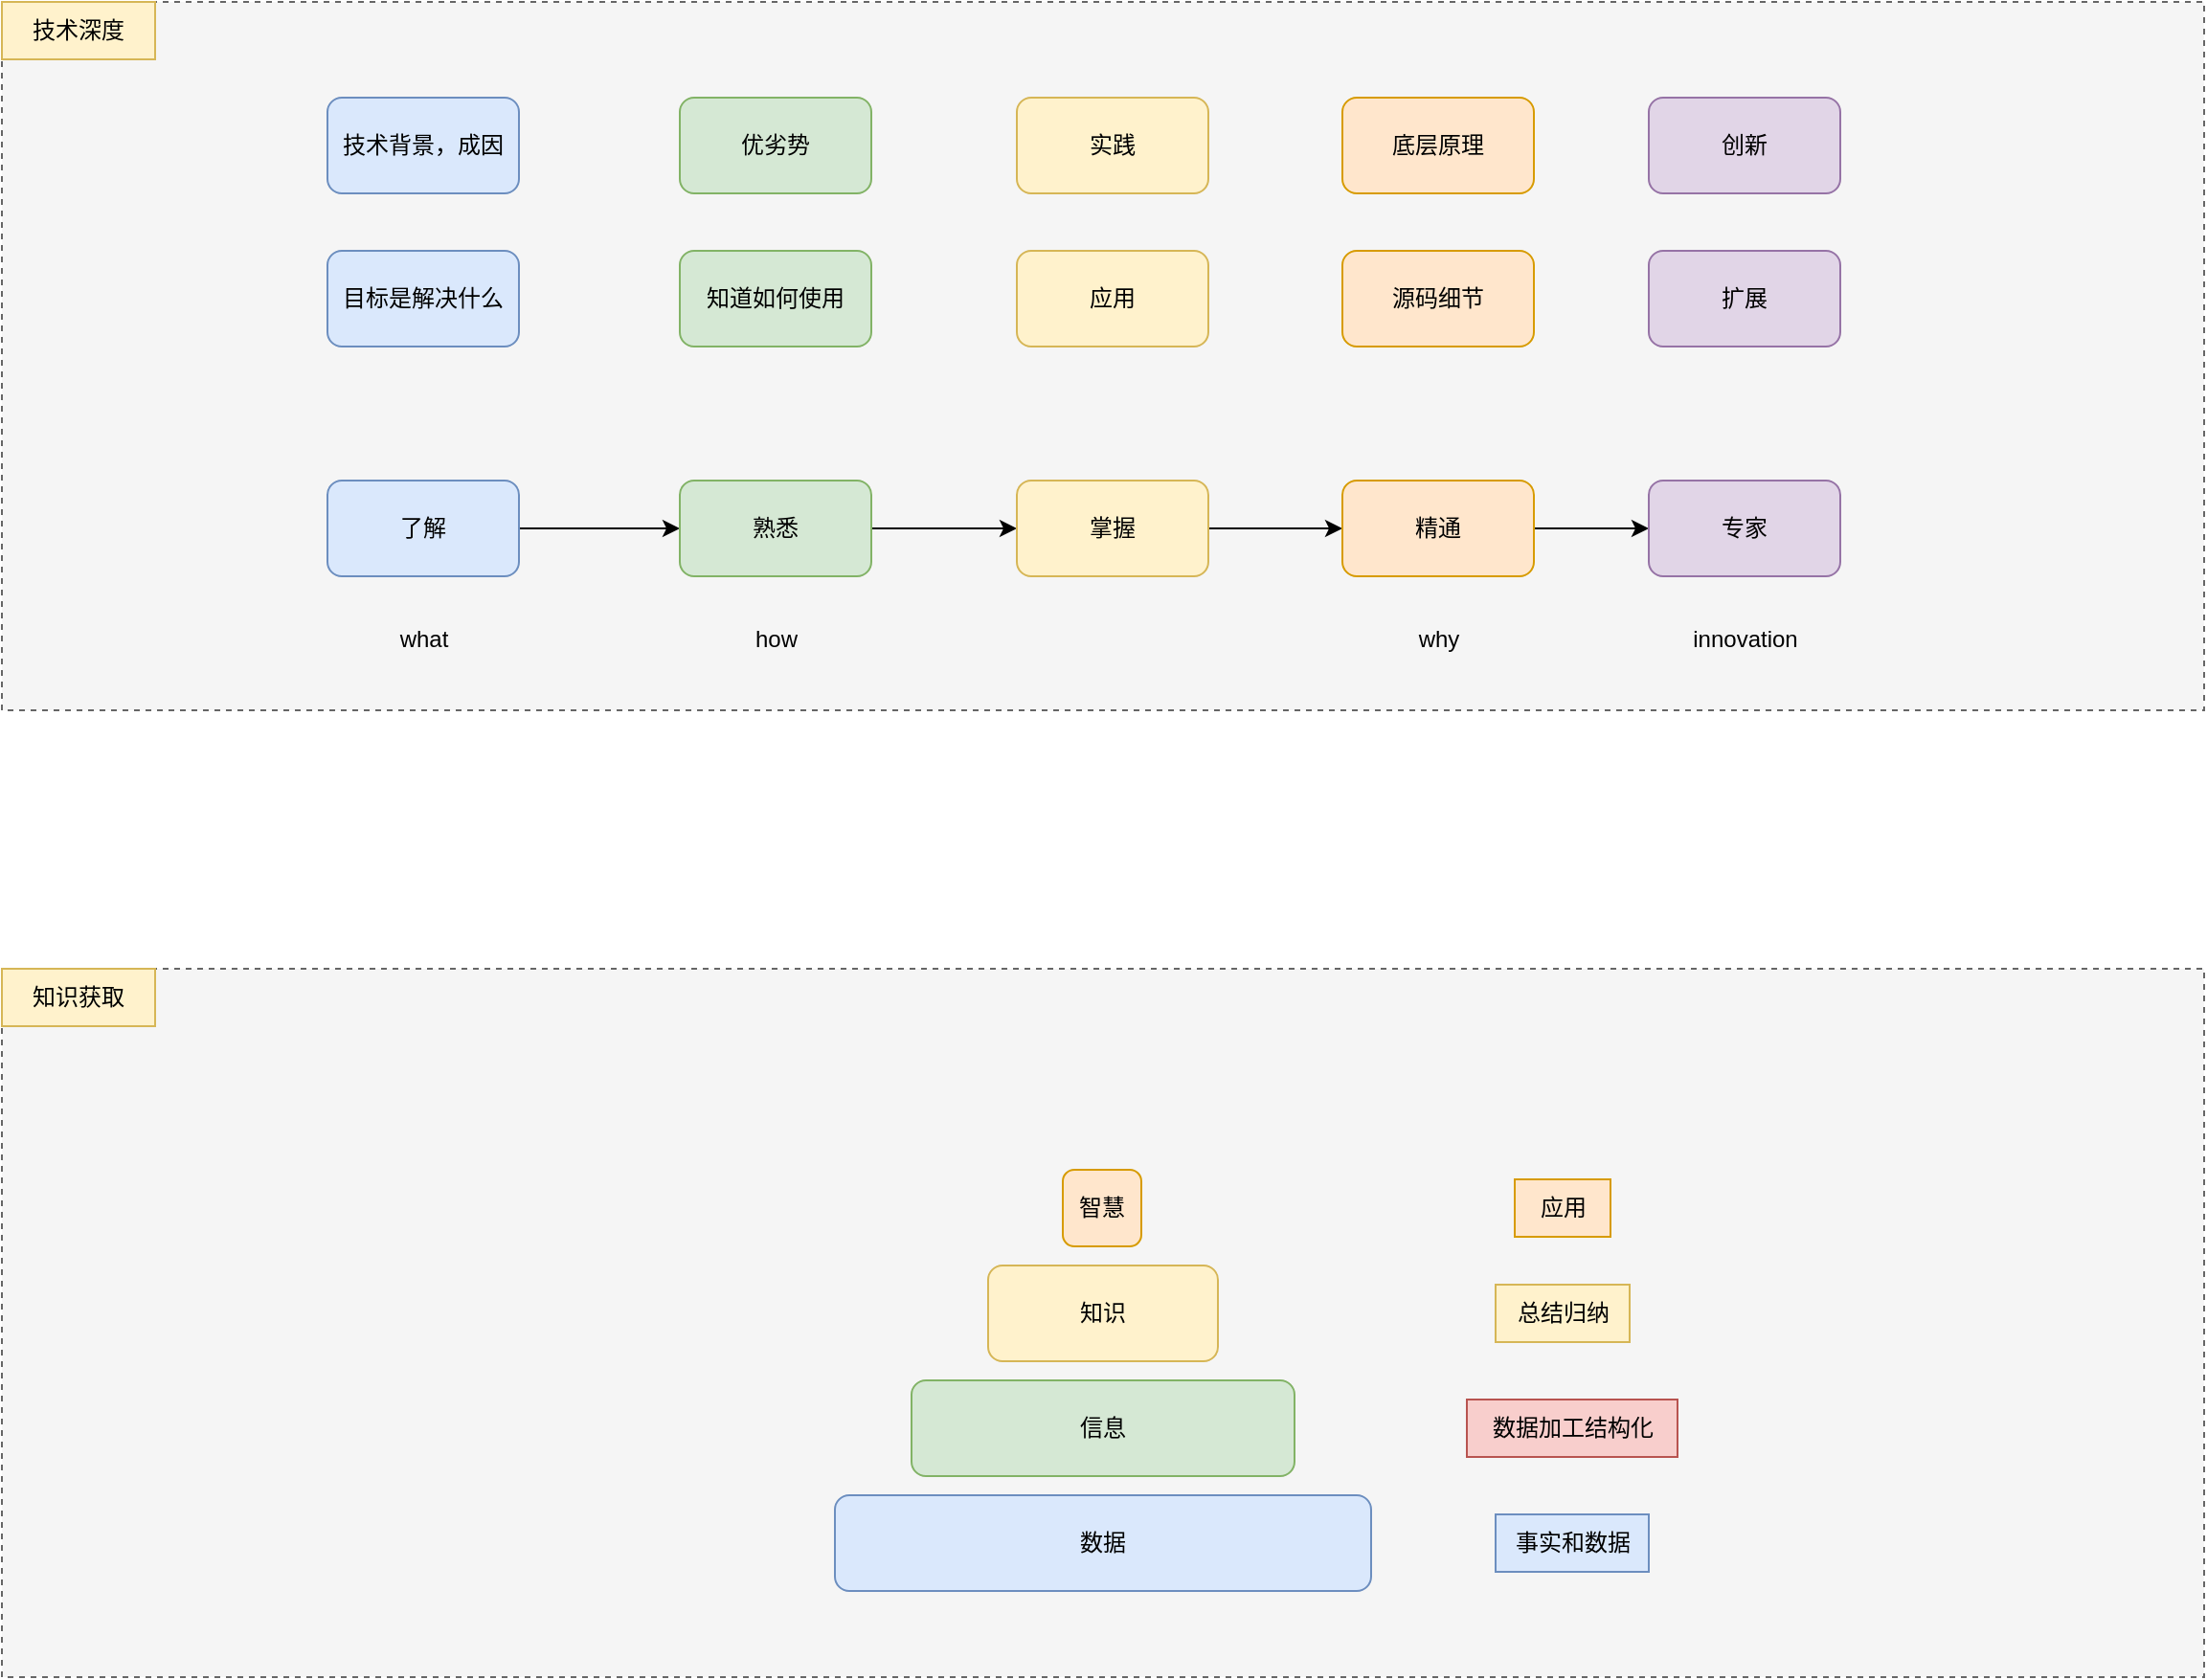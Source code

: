 <mxfile version="24.6.5" type="github" pages="6">
  <diagram name="指导" id="3OdGgRUTSrl1FB_T8DPc">
    <mxGraphModel dx="2074" dy="1180" grid="1" gridSize="10" guides="1" tooltips="1" connect="1" arrows="1" fold="1" page="1" pageScale="1" pageWidth="827" pageHeight="1169" math="0" shadow="0">
      <root>
        <mxCell id="0" />
        <mxCell id="1" parent="0" />
        <mxCell id="phAC42A0NwbeB7xmSzJY-2" value="" style="group" vertex="1" connectable="0" parent="1">
          <mxGeometry x="60" y="585" width="1150" height="370" as="geometry" />
        </mxCell>
        <mxCell id="t2noQLQF8Sf8ENMVV9-u-36" value="" style="rounded=0;whiteSpace=wrap;html=1;fillColor=#f5f5f5;strokeColor=#666666;fontColor=#333333;dashed=1;" vertex="1" parent="phAC42A0NwbeB7xmSzJY-2">
          <mxGeometry width="1150" height="370" as="geometry" />
        </mxCell>
        <mxCell id="t2noQLQF8Sf8ENMVV9-u-37" value="知识获取" style="rounded=0;whiteSpace=wrap;html=1;fillColor=#fff2cc;strokeColor=#d6b656;" vertex="1" parent="phAC42A0NwbeB7xmSzJY-2">
          <mxGeometry width="80" height="30" as="geometry" />
        </mxCell>
        <mxCell id="phAC42A0NwbeB7xmSzJY-1" value="" style="group" vertex="1" connectable="0" parent="1">
          <mxGeometry x="60" y="80" width="1150" height="370" as="geometry" />
        </mxCell>
        <mxCell id="t2noQLQF8Sf8ENMVV9-u-33" value="" style="rounded=0;whiteSpace=wrap;html=1;fillColor=#f5f5f5;strokeColor=#666666;fontColor=#333333;dashed=1;" vertex="1" parent="phAC42A0NwbeB7xmSzJY-1">
          <mxGeometry width="1150" height="370" as="geometry" />
        </mxCell>
        <mxCell id="t2noQLQF8Sf8ENMVV9-u-34" value="技术深度" style="rounded=0;whiteSpace=wrap;html=1;fillColor=#fff2cc;strokeColor=#d6b656;" vertex="1" parent="phAC42A0NwbeB7xmSzJY-1">
          <mxGeometry width="80" height="30" as="geometry" />
        </mxCell>
        <mxCell id="t2noQLQF8Sf8ENMVV9-u-12" value="" style="edgeStyle=orthogonalEdgeStyle;rounded=0;orthogonalLoop=1;jettySize=auto;html=1;" edge="1" parent="1" source="t2noQLQF8Sf8ENMVV9-u-1" target="t2noQLQF8Sf8ENMVV9-u-2">
          <mxGeometry relative="1" as="geometry" />
        </mxCell>
        <mxCell id="t2noQLQF8Sf8ENMVV9-u-1" value="了解" style="rounded=1;whiteSpace=wrap;html=1;fillColor=#dae8fc;strokeColor=#6c8ebf;" vertex="1" parent="1">
          <mxGeometry x="230" y="330" width="100" height="50" as="geometry" />
        </mxCell>
        <mxCell id="t2noQLQF8Sf8ENMVV9-u-13" value="" style="edgeStyle=orthogonalEdgeStyle;rounded=0;orthogonalLoop=1;jettySize=auto;html=1;" edge="1" parent="1" source="t2noQLQF8Sf8ENMVV9-u-2" target="t2noQLQF8Sf8ENMVV9-u-3">
          <mxGeometry relative="1" as="geometry" />
        </mxCell>
        <mxCell id="t2noQLQF8Sf8ENMVV9-u-2" value="熟悉" style="rounded=1;whiteSpace=wrap;html=1;fillColor=#d5e8d4;strokeColor=#82b366;" vertex="1" parent="1">
          <mxGeometry x="414" y="330" width="100" height="50" as="geometry" />
        </mxCell>
        <mxCell id="t2noQLQF8Sf8ENMVV9-u-14" value="" style="edgeStyle=orthogonalEdgeStyle;rounded=0;orthogonalLoop=1;jettySize=auto;html=1;" edge="1" parent="1" source="t2noQLQF8Sf8ENMVV9-u-3" target="t2noQLQF8Sf8ENMVV9-u-4">
          <mxGeometry relative="1" as="geometry" />
        </mxCell>
        <mxCell id="t2noQLQF8Sf8ENMVV9-u-3" value="掌握" style="rounded=1;whiteSpace=wrap;html=1;fillColor=#fff2cc;strokeColor=#d6b656;" vertex="1" parent="1">
          <mxGeometry x="590" y="330" width="100" height="50" as="geometry" />
        </mxCell>
        <mxCell id="t2noQLQF8Sf8ENMVV9-u-15" value="" style="edgeStyle=orthogonalEdgeStyle;rounded=0;orthogonalLoop=1;jettySize=auto;html=1;" edge="1" parent="1" source="t2noQLQF8Sf8ENMVV9-u-4" target="t2noQLQF8Sf8ENMVV9-u-5">
          <mxGeometry relative="1" as="geometry" />
        </mxCell>
        <mxCell id="t2noQLQF8Sf8ENMVV9-u-4" value="精通" style="rounded=1;whiteSpace=wrap;html=1;fillColor=#ffe6cc;strokeColor=#d79b00;" vertex="1" parent="1">
          <mxGeometry x="760" y="330" width="100" height="50" as="geometry" />
        </mxCell>
        <mxCell id="t2noQLQF8Sf8ENMVV9-u-5" value="专家" style="rounded=1;whiteSpace=wrap;html=1;fillColor=#e1d5e7;strokeColor=#9673a6;" vertex="1" parent="1">
          <mxGeometry x="920" y="330" width="100" height="50" as="geometry" />
        </mxCell>
        <mxCell id="t2noQLQF8Sf8ENMVV9-u-6" value="技术背景，成因" style="rounded=1;whiteSpace=wrap;html=1;fillColor=#dae8fc;strokeColor=#6c8ebf;" vertex="1" parent="1">
          <mxGeometry x="230" y="130" width="100" height="50" as="geometry" />
        </mxCell>
        <mxCell id="t2noQLQF8Sf8ENMVV9-u-9" value="目标是解决什么" style="rounded=1;whiteSpace=wrap;html=1;fillColor=#dae8fc;strokeColor=#6c8ebf;" vertex="1" parent="1">
          <mxGeometry x="230" y="210" width="100" height="50" as="geometry" />
        </mxCell>
        <mxCell id="t2noQLQF8Sf8ENMVV9-u-10" value="优劣势" style="rounded=1;whiteSpace=wrap;html=1;fillColor=#d5e8d4;strokeColor=#82b366;" vertex="1" parent="1">
          <mxGeometry x="414" y="130" width="100" height="50" as="geometry" />
        </mxCell>
        <mxCell id="t2noQLQF8Sf8ENMVV9-u-11" value="知道如何使用" style="rounded=1;whiteSpace=wrap;html=1;fillColor=#d5e8d4;strokeColor=#82b366;" vertex="1" parent="1">
          <mxGeometry x="414" y="210" width="100" height="50" as="geometry" />
        </mxCell>
        <mxCell id="t2noQLQF8Sf8ENMVV9-u-16" value="what" style="text;html=1;align=center;verticalAlign=middle;resizable=0;points=[];autosize=1;strokeColor=none;fillColor=none;" vertex="1" parent="1">
          <mxGeometry x="255" y="398" width="50" height="30" as="geometry" />
        </mxCell>
        <mxCell id="t2noQLQF8Sf8ENMVV9-u-17" value="how" style="text;html=1;align=center;verticalAlign=middle;resizable=0;points=[];autosize=1;strokeColor=none;fillColor=none;" vertex="1" parent="1">
          <mxGeometry x="439" y="398" width="50" height="30" as="geometry" />
        </mxCell>
        <mxCell id="t2noQLQF8Sf8ENMVV9-u-19" value="why" style="text;html=1;align=center;verticalAlign=middle;resizable=0;points=[];autosize=1;strokeColor=none;fillColor=none;" vertex="1" parent="1">
          <mxGeometry x="790" y="398" width="40" height="30" as="geometry" />
        </mxCell>
        <mxCell id="t2noQLQF8Sf8ENMVV9-u-21" value="实践" style="rounded=1;whiteSpace=wrap;html=1;fillColor=#fff2cc;strokeColor=#d6b656;" vertex="1" parent="1">
          <mxGeometry x="590" y="130" width="100" height="50" as="geometry" />
        </mxCell>
        <mxCell id="t2noQLQF8Sf8ENMVV9-u-22" value="应用" style="rounded=1;whiteSpace=wrap;html=1;fillColor=#fff2cc;strokeColor=#d6b656;" vertex="1" parent="1">
          <mxGeometry x="590" y="210" width="100" height="50" as="geometry" />
        </mxCell>
        <mxCell id="t2noQLQF8Sf8ENMVV9-u-24" value="源码细节" style="rounded=1;whiteSpace=wrap;html=1;fillColor=#ffe6cc;strokeColor=#d79b00;" vertex="1" parent="1">
          <mxGeometry x="760" y="210" width="100" height="50" as="geometry" />
        </mxCell>
        <mxCell id="t2noQLQF8Sf8ENMVV9-u-25" value="底层原理" style="rounded=1;whiteSpace=wrap;html=1;fillColor=#ffe6cc;strokeColor=#d79b00;" vertex="1" parent="1">
          <mxGeometry x="760" y="130" width="100" height="50" as="geometry" />
        </mxCell>
        <mxCell id="t2noQLQF8Sf8ENMVV9-u-26" value="扩展" style="rounded=1;whiteSpace=wrap;html=1;fillColor=#e1d5e7;strokeColor=#9673a6;" vertex="1" parent="1">
          <mxGeometry x="920" y="210" width="100" height="50" as="geometry" />
        </mxCell>
        <mxCell id="t2noQLQF8Sf8ENMVV9-u-27" value="创新" style="rounded=1;whiteSpace=wrap;html=1;fillColor=#e1d5e7;strokeColor=#9673a6;" vertex="1" parent="1">
          <mxGeometry x="920" y="130" width="100" height="50" as="geometry" />
        </mxCell>
        <mxCell id="t2noQLQF8Sf8ENMVV9-u-28" value="innovation" style="text;html=1;align=center;verticalAlign=middle;resizable=0;points=[];autosize=1;strokeColor=none;fillColor=none;" vertex="1" parent="1">
          <mxGeometry x="930" y="398" width="80" height="30" as="geometry" />
        </mxCell>
        <mxCell id="t2noQLQF8Sf8ENMVV9-u-29" value="数据" style="rounded=1;whiteSpace=wrap;html=1;fillColor=#dae8fc;strokeColor=#6c8ebf;" vertex="1" parent="1">
          <mxGeometry x="495" y="860" width="280" height="50" as="geometry" />
        </mxCell>
        <mxCell id="t2noQLQF8Sf8ENMVV9-u-30" value="信息" style="rounded=1;whiteSpace=wrap;html=1;fillColor=#d5e8d4;strokeColor=#82b366;" vertex="1" parent="1">
          <mxGeometry x="535" y="800" width="200" height="50" as="geometry" />
        </mxCell>
        <mxCell id="t2noQLQF8Sf8ENMVV9-u-31" value="知识" style="rounded=1;whiteSpace=wrap;html=1;fillColor=#fff2cc;strokeColor=#d6b656;" vertex="1" parent="1">
          <mxGeometry x="575" y="740" width="120" height="50" as="geometry" />
        </mxCell>
        <mxCell id="t2noQLQF8Sf8ENMVV9-u-32" value="智慧" style="rounded=1;whiteSpace=wrap;html=1;fillColor=#ffe6cc;strokeColor=#d79b00;" vertex="1" parent="1">
          <mxGeometry x="614" y="690" width="41" height="40" as="geometry" />
        </mxCell>
        <mxCell id="t2noQLQF8Sf8ENMVV9-u-38" value="事实和数据" style="text;html=1;align=center;verticalAlign=middle;resizable=0;points=[];autosize=1;strokeColor=#6c8ebf;fillColor=#dae8fc;" vertex="1" parent="1">
          <mxGeometry x="840" y="870" width="80" height="30" as="geometry" />
        </mxCell>
        <mxCell id="t2noQLQF8Sf8ENMVV9-u-39" value="数据加工结构化" style="text;html=1;align=center;verticalAlign=middle;resizable=0;points=[];autosize=1;strokeColor=#b85450;fillColor=#f8cecc;" vertex="1" parent="1">
          <mxGeometry x="825" y="810" width="110" height="30" as="geometry" />
        </mxCell>
        <mxCell id="t2noQLQF8Sf8ENMVV9-u-40" value="总结归纳" style="text;html=1;align=center;verticalAlign=middle;resizable=0;points=[];autosize=1;strokeColor=#d6b656;fillColor=#fff2cc;" vertex="1" parent="1">
          <mxGeometry x="840" y="750" width="70" height="30" as="geometry" />
        </mxCell>
        <mxCell id="t2noQLQF8Sf8ENMVV9-u-41" value="应用" style="text;html=1;align=center;verticalAlign=middle;resizable=0;points=[];autosize=1;strokeColor=#d79b00;fillColor=#ffe6cc;" vertex="1" parent="1">
          <mxGeometry x="850" y="695" width="50" height="30" as="geometry" />
        </mxCell>
      </root>
    </mxGraphModel>
  </diagram>
  <diagram id="-5x_XQ7wK7eVtTduu_CW" name="RAG">
    <mxGraphModel dx="2901" dy="1180" grid="1" gridSize="10" guides="1" tooltips="1" connect="1" arrows="1" fold="1" page="1" pageScale="1" pageWidth="827" pageHeight="1169" math="0" shadow="0">
      <root>
        <mxCell id="0" />
        <mxCell id="1" parent="0" />
        <mxCell id="PH6NbsNHp0mdDNuMqI_V-3" value="" style="group" vertex="1" connectable="0" parent="1">
          <mxGeometry x="-70" y="480" width="1240" height="780" as="geometry" />
        </mxCell>
        <mxCell id="PH6NbsNHp0mdDNuMqI_V-1" value="" style="rounded=0;whiteSpace=wrap;html=1;dashed=1;fillColor=#f5f5f5;fontColor=#333333;strokeColor=#666666;" vertex="1" parent="PH6NbsNHp0mdDNuMqI_V-3">
          <mxGeometry width="1240" height="780" as="geometry" />
        </mxCell>
        <mxCell id="PH6NbsNHp0mdDNuMqI_V-2" value="tokenizer" style="rounded=0;whiteSpace=wrap;html=1;fillColor=#fff2cc;strokeColor=#d6b656;" vertex="1" parent="PH6NbsNHp0mdDNuMqI_V-3">
          <mxGeometry width="90" height="30" as="geometry" />
        </mxCell>
        <mxCell id="Z1NZVHRQHGU4uhRIrBe4-1" value="技术背景，成因" style="rounded=1;whiteSpace=wrap;html=1;fillColor=#dae8fc;strokeColor=#6c8ebf;" vertex="1" parent="PH6NbsNHp0mdDNuMqI_V-3">
          <mxGeometry x="110" y="310" width="100" height="50" as="geometry" />
        </mxCell>
        <mxCell id="Z1NZVHRQHGU4uhRIrBe4-2" value="目标是解决什么" style="rounded=1;whiteSpace=wrap;html=1;fillColor=#dae8fc;strokeColor=#6c8ebf;" vertex="1" parent="PH6NbsNHp0mdDNuMqI_V-3">
          <mxGeometry x="230" y="310" width="100" height="50" as="geometry" />
        </mxCell>
        <mxCell id="MAnWTeM43kU4tTLCtmIH-2" value="" style="edgeStyle=orthogonalEdgeStyle;rounded=0;orthogonalLoop=1;jettySize=auto;html=1;" edge="1" parent="1" source="MAnWTeM43kU4tTLCtmIH-3" target="MAnWTeM43kU4tTLCtmIH-5">
          <mxGeometry relative="1" as="geometry" />
        </mxCell>
        <mxCell id="MAnWTeM43kU4tTLCtmIH-3" value="了解" style="rounded=1;whiteSpace=wrap;html=1;fillColor=#dae8fc;strokeColor=#6c8ebf;" vertex="1" parent="1">
          <mxGeometry x="220" y="880" width="100" height="50" as="geometry" />
        </mxCell>
        <mxCell id="MAnWTeM43kU4tTLCtmIH-4" value="" style="edgeStyle=orthogonalEdgeStyle;rounded=0;orthogonalLoop=1;jettySize=auto;html=1;" edge="1" parent="1" source="MAnWTeM43kU4tTLCtmIH-5" target="MAnWTeM43kU4tTLCtmIH-7">
          <mxGeometry relative="1" as="geometry" />
        </mxCell>
        <mxCell id="MAnWTeM43kU4tTLCtmIH-5" value="熟悉" style="rounded=1;whiteSpace=wrap;html=1;fillColor=#d5e8d4;strokeColor=#82b366;" vertex="1" parent="1">
          <mxGeometry x="404" y="880" width="100" height="50" as="geometry" />
        </mxCell>
        <mxCell id="MAnWTeM43kU4tTLCtmIH-6" value="" style="edgeStyle=orthogonalEdgeStyle;rounded=0;orthogonalLoop=1;jettySize=auto;html=1;" edge="1" parent="1" source="MAnWTeM43kU4tTLCtmIH-7" target="MAnWTeM43kU4tTLCtmIH-9">
          <mxGeometry relative="1" as="geometry" />
        </mxCell>
        <mxCell id="MAnWTeM43kU4tTLCtmIH-7" value="掌握" style="rounded=1;whiteSpace=wrap;html=1;fillColor=#fff2cc;strokeColor=#d6b656;" vertex="1" parent="1">
          <mxGeometry x="580" y="880" width="100" height="50" as="geometry" />
        </mxCell>
        <mxCell id="MAnWTeM43kU4tTLCtmIH-8" value="" style="edgeStyle=orthogonalEdgeStyle;rounded=0;orthogonalLoop=1;jettySize=auto;html=1;" edge="1" parent="1" source="MAnWTeM43kU4tTLCtmIH-9" target="MAnWTeM43kU4tTLCtmIH-10">
          <mxGeometry relative="1" as="geometry" />
        </mxCell>
        <mxCell id="MAnWTeM43kU4tTLCtmIH-9" value="精通" style="rounded=1;whiteSpace=wrap;html=1;fillColor=#ffe6cc;strokeColor=#d79b00;" vertex="1" parent="1">
          <mxGeometry x="750" y="880" width="100" height="50" as="geometry" />
        </mxCell>
        <mxCell id="MAnWTeM43kU4tTLCtmIH-10" value="专家" style="rounded=1;whiteSpace=wrap;html=1;fillColor=#e1d5e7;strokeColor=#9673a6;" vertex="1" parent="1">
          <mxGeometry x="910" y="880" width="100" height="50" as="geometry" />
        </mxCell>
      </root>
    </mxGraphModel>
  </diagram>
  <diagram id="iyZLRNuG9joYnbSoZNrb" name="clickhouse">
    <mxGraphModel dx="1434" dy="786" grid="1" gridSize="10" guides="1" tooltips="1" connect="1" arrows="1" fold="1" page="1" pageScale="1" pageWidth="827" pageHeight="1169" math="0" shadow="0">
      <root>
        <mxCell id="0" />
        <mxCell id="1" parent="0" />
        <mxCell id="sQ1Xj40Yy0Z1XpQJpOkv-1" value="" style="edgeStyle=orthogonalEdgeStyle;rounded=0;orthogonalLoop=1;jettySize=auto;html=1;" edge="1" parent="1" source="sQ1Xj40Yy0Z1XpQJpOkv-2" target="sQ1Xj40Yy0Z1XpQJpOkv-4">
          <mxGeometry relative="1" as="geometry" />
        </mxCell>
        <mxCell id="sQ1Xj40Yy0Z1XpQJpOkv-2" value="了解" style="rounded=1;whiteSpace=wrap;html=1;fillColor=#dae8fc;strokeColor=#6c8ebf;" vertex="1" parent="1">
          <mxGeometry x="230" y="330" width="100" height="50" as="geometry" />
        </mxCell>
        <mxCell id="sQ1Xj40Yy0Z1XpQJpOkv-3" value="" style="edgeStyle=orthogonalEdgeStyle;rounded=0;orthogonalLoop=1;jettySize=auto;html=1;" edge="1" parent="1" source="sQ1Xj40Yy0Z1XpQJpOkv-4" target="sQ1Xj40Yy0Z1XpQJpOkv-6">
          <mxGeometry relative="1" as="geometry" />
        </mxCell>
        <mxCell id="sQ1Xj40Yy0Z1XpQJpOkv-4" value="熟悉" style="rounded=1;whiteSpace=wrap;html=1;fillColor=#d5e8d4;strokeColor=#82b366;" vertex="1" parent="1">
          <mxGeometry x="414" y="330" width="100" height="50" as="geometry" />
        </mxCell>
        <mxCell id="sQ1Xj40Yy0Z1XpQJpOkv-5" value="" style="edgeStyle=orthogonalEdgeStyle;rounded=0;orthogonalLoop=1;jettySize=auto;html=1;" edge="1" parent="1" source="sQ1Xj40Yy0Z1XpQJpOkv-6" target="sQ1Xj40Yy0Z1XpQJpOkv-8">
          <mxGeometry relative="1" as="geometry" />
        </mxCell>
        <mxCell id="sQ1Xj40Yy0Z1XpQJpOkv-6" value="掌握" style="rounded=1;whiteSpace=wrap;html=1;fillColor=#fff2cc;strokeColor=#d6b656;" vertex="1" parent="1">
          <mxGeometry x="590" y="330" width="100" height="50" as="geometry" />
        </mxCell>
        <mxCell id="sQ1Xj40Yy0Z1XpQJpOkv-7" value="" style="edgeStyle=orthogonalEdgeStyle;rounded=0;orthogonalLoop=1;jettySize=auto;html=1;" edge="1" parent="1" source="sQ1Xj40Yy0Z1XpQJpOkv-8" target="sQ1Xj40Yy0Z1XpQJpOkv-9">
          <mxGeometry relative="1" as="geometry" />
        </mxCell>
        <mxCell id="sQ1Xj40Yy0Z1XpQJpOkv-8" value="精通" style="rounded=1;whiteSpace=wrap;html=1;fillColor=#ffe6cc;strokeColor=#d79b00;" vertex="1" parent="1">
          <mxGeometry x="760" y="330" width="100" height="50" as="geometry" />
        </mxCell>
        <mxCell id="sQ1Xj40Yy0Z1XpQJpOkv-9" value="专家" style="rounded=1;whiteSpace=wrap;html=1;fillColor=#e1d5e7;strokeColor=#9673a6;" vertex="1" parent="1">
          <mxGeometry x="920" y="330" width="100" height="50" as="geometry" />
        </mxCell>
      </root>
    </mxGraphModel>
  </diagram>
  <diagram id="dJrjGdYtbc8E2KQ8m5R1" name="redis">
    <mxGraphModel dx="1434" dy="786" grid="1" gridSize="10" guides="1" tooltips="1" connect="1" arrows="1" fold="1" page="1" pageScale="1" pageWidth="827" pageHeight="1169" math="0" shadow="0">
      <root>
        <mxCell id="0" />
        <mxCell id="1" parent="0" />
        <mxCell id="izNDxlkhZhApLA8Cu7S3-1" value="spt_init" style="rounded=1;whiteSpace=wrap;html=1;fillColor=#dae8fc;strokeColor=#6c8ebf;" vertex="1" parent="1">
          <mxGeometry x="220" y="140" width="110" height="40" as="geometry" />
        </mxCell>
        <mxCell id="izNDxlkhZhApLA8Cu7S3-3" value="redisOutOfMemoryHandler" style="rounded=1;whiteSpace=wrap;html=1;fillColor=#dae8fc;strokeColor=#6c8ebf;" vertex="1" parent="1">
          <mxGeometry x="190" y="260" width="170" height="40" as="geometry" />
        </mxCell>
      </root>
    </mxGraphModel>
  </diagram>
  <diagram id="CscjBuH0-UfON0t9aPxF" name="rpc">
    <mxGraphModel dx="2074" dy="1180" grid="1" gridSize="10" guides="1" tooltips="1" connect="1" arrows="1" fold="1" page="1" pageScale="1" pageWidth="827" pageHeight="1169" math="0" shadow="0">
      <root>
        <mxCell id="0" />
        <mxCell id="1" parent="0" />
        <mxCell id="9DNe-rQTs3Mqr2mPlkwT-14" style="edgeStyle=orthogonalEdgeStyle;rounded=0;orthogonalLoop=1;jettySize=auto;html=1;exitX=0.5;exitY=1;exitDx=0;exitDy=0;entryX=0.5;entryY=0;entryDx=0;entryDy=0;" parent="1" source="9DNe-rQTs3Mqr2mPlkwT-1" target="9DNe-rQTs3Mqr2mPlkwT-6" edge="1">
          <mxGeometry relative="1" as="geometry" />
        </mxCell>
        <mxCell id="9DNe-rQTs3Mqr2mPlkwT-1" value="发送者" style="rounded=1;whiteSpace=wrap;html=1;" parent="1" vertex="1">
          <mxGeometry x="150" y="50" width="90" height="50" as="geometry" />
        </mxCell>
        <mxCell id="9DNe-rQTs3Mqr2mPlkwT-15" style="edgeStyle=orthogonalEdgeStyle;rounded=0;orthogonalLoop=1;jettySize=auto;html=1;exitX=0.5;exitY=1;exitDx=0;exitDy=0;" parent="1" source="9DNe-rQTs3Mqr2mPlkwT-6" target="9DNe-rQTs3Mqr2mPlkwT-7" edge="1">
          <mxGeometry relative="1" as="geometry" />
        </mxCell>
        <mxCell id="9DNe-rQTs3Mqr2mPlkwT-6" value="序列化" style="rounded=1;whiteSpace=wrap;html=1;" parent="1" vertex="1">
          <mxGeometry x="150" y="130" width="90" height="50" as="geometry" />
        </mxCell>
        <mxCell id="9DNe-rQTs3Mqr2mPlkwT-17" style="edgeStyle=orthogonalEdgeStyle;rounded=0;orthogonalLoop=1;jettySize=auto;html=1;exitX=0.5;exitY=1;exitDx=0;exitDy=0;entryX=0.5;entryY=0;entryDx=0;entryDy=0;" parent="1" source="9DNe-rQTs3Mqr2mPlkwT-7" target="9DNe-rQTs3Mqr2mPlkwT-8" edge="1">
          <mxGeometry relative="1" as="geometry" />
        </mxCell>
        <mxCell id="9DNe-rQTs3Mqr2mPlkwT-7" value="编码" style="rounded=1;whiteSpace=wrap;html=1;" parent="1" vertex="1">
          <mxGeometry x="150" y="210" width="90" height="50" as="geometry" />
        </mxCell>
        <mxCell id="9DNe-rQTs3Mqr2mPlkwT-18" style="edgeStyle=orthogonalEdgeStyle;rounded=0;orthogonalLoop=1;jettySize=auto;html=1;exitX=0.5;exitY=1;exitDx=0;exitDy=0;entryX=0.5;entryY=0;entryDx=0;entryDy=0;" parent="1" source="9DNe-rQTs3Mqr2mPlkwT-8" target="9DNe-rQTs3Mqr2mPlkwT-9" edge="1">
          <mxGeometry relative="1" as="geometry" />
        </mxCell>
        <mxCell id="9DNe-rQTs3Mqr2mPlkwT-8" value="路由" style="rounded=1;whiteSpace=wrap;html=1;" parent="1" vertex="1">
          <mxGeometry x="150" y="290" width="90" height="50" as="geometry" />
        </mxCell>
        <mxCell id="9DNe-rQTs3Mqr2mPlkwT-19" style="edgeStyle=orthogonalEdgeStyle;rounded=0;orthogonalLoop=1;jettySize=auto;html=1;exitX=0.5;exitY=1;exitDx=0;exitDy=0;entryX=0.5;entryY=0;entryDx=0;entryDy=0;" parent="1" source="9DNe-rQTs3Mqr2mPlkwT-9" target="9DNe-rQTs3Mqr2mPlkwT-10" edge="1">
          <mxGeometry relative="1" as="geometry" />
        </mxCell>
        <mxCell id="9DNe-rQTs3Mqr2mPlkwT-9" value="负载均衡" style="rounded=1;whiteSpace=wrap;html=1;" parent="1" vertex="1">
          <mxGeometry x="150" y="370" width="90" height="50" as="geometry" />
        </mxCell>
        <mxCell id="9DNe-rQTs3Mqr2mPlkwT-12" style="edgeStyle=orthogonalEdgeStyle;rounded=0;orthogonalLoop=1;jettySize=auto;html=1;" parent="1" source="9DNe-rQTs3Mqr2mPlkwT-10" edge="1">
          <mxGeometry relative="1" as="geometry">
            <mxPoint x="195" y="560" as="targetPoint" />
          </mxGeometry>
        </mxCell>
        <mxCell id="9DNe-rQTs3Mqr2mPlkwT-10" value="传输层" style="rounded=1;whiteSpace=wrap;html=1;" parent="1" vertex="1">
          <mxGeometry x="150" y="450" width="90" height="50" as="geometry" />
        </mxCell>
        <mxCell id="9DNe-rQTs3Mqr2mPlkwT-11" value="" style="endArrow=none;html=1;rounded=0;" parent="1" edge="1">
          <mxGeometry width="50" height="50" relative="1" as="geometry">
            <mxPoint x="80" y="560" as="sourcePoint" />
            <mxPoint x="680" y="560" as="targetPoint" />
          </mxGeometry>
        </mxCell>
      </root>
    </mxGraphModel>
  </diagram>
  <diagram id="gUV5MV41wHPnbzcYALJh" name="lock_free">
    <mxGraphModel dx="3131" dy="1311" grid="1" gridSize="10" guides="1" tooltips="1" connect="1" arrows="1" fold="1" page="1" pageScale="1" pageWidth="827" pageHeight="1169" math="0" shadow="0">
      <root>
        <mxCell id="0" />
        <mxCell id="1" parent="0" />
        <mxCell id="3oZRR2FswEjfHVom3obA-4" value="" style="rounded=0;whiteSpace=wrap;html=1;fillColor=#eeeeee;strokeColor=#36393d;" vertex="1" parent="1">
          <mxGeometry x="1242" y="690" width="1499" height="1120" as="geometry" />
        </mxCell>
        <mxCell id="mQtgcME4PEm9y6tFvJ8n-178" value="" style="rounded=0;whiteSpace=wrap;html=1;fillColor=#eeeeee;strokeColor=#36393d;" parent="1" vertex="1">
          <mxGeometry x="-610" y="690" width="1530" height="930" as="geometry" />
        </mxCell>
        <mxCell id="mQtgcME4PEm9y6tFvJ8n-1" value="" style="edgeStyle=orthogonalEdgeStyle;rounded=0;orthogonalLoop=1;jettySize=auto;html=1;" parent="1" source="mQtgcME4PEm9y6tFvJ8n-2" target="mQtgcME4PEm9y6tFvJ8n-4" edge="1">
          <mxGeometry relative="1" as="geometry" />
        </mxCell>
        <mxCell id="mQtgcME4PEm9y6tFvJ8n-2" value="head" style="rounded=1;whiteSpace=wrap;html=1;fillColor=#f5f5f5;fontColor=#333333;strokeColor=#666666;" parent="1" vertex="1">
          <mxGeometry x="-530" y="810" width="80" height="40" as="geometry" />
        </mxCell>
        <mxCell id="mQtgcME4PEm9y6tFvJ8n-3" value="" style="edgeStyle=orthogonalEdgeStyle;rounded=0;orthogonalLoop=1;jettySize=auto;html=1;" parent="1" source="mQtgcME4PEm9y6tFvJ8n-4" target="mQtgcME4PEm9y6tFvJ8n-7" edge="1">
          <mxGeometry relative="1" as="geometry" />
        </mxCell>
        <mxCell id="mQtgcME4PEm9y6tFvJ8n-4" value="1" style="rounded=1;whiteSpace=wrap;html=1;fillColor=#fff2cc;strokeColor=#d6b656;" parent="1" vertex="1">
          <mxGeometry x="-390" y="810" width="80" height="40" as="geometry" />
        </mxCell>
        <mxCell id="mQtgcME4PEm9y6tFvJ8n-5" value="" style="edgeStyle=orthogonalEdgeStyle;rounded=0;orthogonalLoop=1;jettySize=auto;html=1;" parent="1" source="mQtgcME4PEm9y6tFvJ8n-7" target="mQtgcME4PEm9y6tFvJ8n-12" edge="1">
          <mxGeometry relative="1" as="geometry" />
        </mxCell>
        <mxCell id="mQtgcME4PEm9y6tFvJ8n-6" style="edgeStyle=orthogonalEdgeStyle;rounded=0;orthogonalLoop=1;jettySize=auto;html=1;exitX=0.5;exitY=1;exitDx=0;exitDy=0;entryX=0;entryY=0.5;entryDx=0;entryDy=0;" parent="1" source="mQtgcME4PEm9y6tFvJ8n-7" target="mQtgcME4PEm9y6tFvJ8n-14" edge="1">
          <mxGeometry relative="1" as="geometry" />
        </mxCell>
        <mxCell id="mQtgcME4PEm9y6tFvJ8n-7" value="tail&lt;div&gt;2&lt;/div&gt;" style="rounded=1;whiteSpace=wrap;html=1;fillColor=#fff2cc;strokeColor=#d6b656;" parent="1" vertex="1">
          <mxGeometry x="-250" y="810" width="80" height="40" as="geometry" />
        </mxCell>
        <mxCell id="mQtgcME4PEm9y6tFvJ8n-8" value="" style="edgeStyle=orthogonalEdgeStyle;rounded=0;orthogonalLoop=1;jettySize=auto;html=1;" parent="1" source="mQtgcME4PEm9y6tFvJ8n-11" target="mQtgcME4PEm9y6tFvJ8n-7" edge="1">
          <mxGeometry relative="1" as="geometry" />
        </mxCell>
        <mxCell id="mQtgcME4PEm9y6tFvJ8n-9" style="edgeStyle=orthogonalEdgeStyle;rounded=0;orthogonalLoop=1;jettySize=auto;html=1;exitX=1;exitY=0.5;exitDx=0;exitDy=0;entryX=0.5;entryY=0;entryDx=0;entryDy=0;" parent="1" source="mQtgcME4PEm9y6tFvJ8n-11" target="mQtgcME4PEm9y6tFvJ8n-14" edge="1">
          <mxGeometry relative="1" as="geometry" />
        </mxCell>
        <mxCell id="mQtgcME4PEm9y6tFvJ8n-10" value="&lt;span style=&quot;font-size: 16px;&quot;&gt;3.设置尾指针&lt;/span&gt;&lt;div style=&quot;font-size: 16px;&quot;&gt;cas(tail, 2, 3)&lt;/div&gt;" style="edgeLabel;html=1;align=center;verticalAlign=middle;resizable=0;points=[];labelBackgroundColor=#E6D0DE;" parent="mQtgcME4PEm9y6tFvJ8n-9" vertex="1" connectable="0">
          <mxGeometry x="-0.232" y="1" relative="1" as="geometry">
            <mxPoint x="-1" y="-6" as="offset" />
          </mxGeometry>
        </mxCell>
        <mxCell id="mQtgcME4PEm9y6tFvJ8n-11" value="tail" style="rounded=1;whiteSpace=wrap;html=1;fillColor=#f5f5f5;fontColor=#333333;strokeColor=#666666;" parent="1" vertex="1">
          <mxGeometry x="-250" y="740" width="80" height="40" as="geometry" />
        </mxCell>
        <mxCell id="mQtgcME4PEm9y6tFvJ8n-12" value="null" style="rounded=1;whiteSpace=wrap;html=1;fillColor=#dae8fc;strokeColor=#6c8ebf;" parent="1" vertex="1">
          <mxGeometry y="810" width="80" height="40" as="geometry" />
        </mxCell>
        <mxCell id="mQtgcME4PEm9y6tFvJ8n-13" style="edgeStyle=orthogonalEdgeStyle;rounded=0;orthogonalLoop=1;jettySize=auto;html=1;entryX=0.5;entryY=1;entryDx=0;entryDy=0;" parent="1" source="mQtgcME4PEm9y6tFvJ8n-14" target="mQtgcME4PEm9y6tFvJ8n-12" edge="1">
          <mxGeometry relative="1" as="geometry" />
        </mxCell>
        <mxCell id="mQtgcME4PEm9y6tFvJ8n-14" value="3" style="rounded=1;whiteSpace=wrap;html=1;fillColor=#fff2cc;strokeColor=#d6b656;" parent="1" vertex="1">
          <mxGeometry x="-120" y="920" width="80" height="40" as="geometry" />
        </mxCell>
        <mxCell id="mQtgcME4PEm9y6tFvJ8n-15" value="1.挂到最后&lt;div&gt;cas(tail-&amp;gt;next, null, 3)&lt;/div&gt;" style="edgeLabel;html=1;align=center;verticalAlign=middle;resizable=0;points=[];labelBackgroundColor=#E6D0DE;fontSize=16;" parent="1" vertex="1" connectable="0">
          <mxGeometry x="-210" y="910" as="geometry" />
        </mxCell>
        <mxCell id="mQtgcME4PEm9y6tFvJ8n-16" value="1.指向null" style="edgeLabel;html=1;align=center;verticalAlign=middle;resizable=0;points=[];fontSize=16;labelBackgroundColor=#E6D0DE;" parent="1" vertex="1" connectable="0">
          <mxGeometry x="-60" y="740" as="geometry">
            <mxPoint x="100" y="195" as="offset" />
          </mxGeometry>
        </mxCell>
        <mxCell id="mQtgcME4PEm9y6tFvJ8n-17" value="" style="edgeStyle=orthogonalEdgeStyle;rounded=0;orthogonalLoop=1;jettySize=auto;html=1;" parent="1" source="mQtgcME4PEm9y6tFvJ8n-18" target="mQtgcME4PEm9y6tFvJ8n-20" edge="1">
          <mxGeometry relative="1" as="geometry" />
        </mxCell>
        <mxCell id="mQtgcME4PEm9y6tFvJ8n-18" value="head" style="rounded=1;whiteSpace=wrap;html=1;fillColor=#f5f5f5;fontColor=#333333;strokeColor=#666666;" parent="1" vertex="1">
          <mxGeometry x="190" y="810" width="80" height="40" as="geometry" />
        </mxCell>
        <mxCell id="mQtgcME4PEm9y6tFvJ8n-19" value="" style="edgeStyle=orthogonalEdgeStyle;rounded=0;orthogonalLoop=1;jettySize=auto;html=1;" parent="1" source="mQtgcME4PEm9y6tFvJ8n-20" target="mQtgcME4PEm9y6tFvJ8n-22" edge="1">
          <mxGeometry relative="1" as="geometry" />
        </mxCell>
        <mxCell id="mQtgcME4PEm9y6tFvJ8n-20" value="1" style="rounded=1;whiteSpace=wrap;html=1;fillColor=#fff2cc;strokeColor=#d6b656;" parent="1" vertex="1">
          <mxGeometry x="330" y="810" width="80" height="40" as="geometry" />
        </mxCell>
        <mxCell id="mQtgcME4PEm9y6tFvJ8n-21" value="" style="edgeStyle=orthogonalEdgeStyle;rounded=0;orthogonalLoop=1;jettySize=auto;html=1;" parent="1" source="mQtgcME4PEm9y6tFvJ8n-22" target="mQtgcME4PEm9y6tFvJ8n-25" edge="1">
          <mxGeometry relative="1" as="geometry" />
        </mxCell>
        <mxCell id="mQtgcME4PEm9y6tFvJ8n-22" value="2" style="rounded=1;whiteSpace=wrap;html=1;fillColor=#fff2cc;strokeColor=#d6b656;" parent="1" vertex="1">
          <mxGeometry x="470" y="810" width="80" height="40" as="geometry" />
        </mxCell>
        <mxCell id="mQtgcME4PEm9y6tFvJ8n-23" value="" style="edgeStyle=orthogonalEdgeStyle;rounded=0;orthogonalLoop=1;jettySize=auto;html=1;" parent="1" source="mQtgcME4PEm9y6tFvJ8n-24" target="mQtgcME4PEm9y6tFvJ8n-22" edge="1">
          <mxGeometry relative="1" as="geometry" />
        </mxCell>
        <mxCell id="mQtgcME4PEm9y6tFvJ8n-24" value="tail" style="rounded=1;whiteSpace=wrap;html=1;fillColor=#f5f5f5;fontColor=#333333;strokeColor=#666666;" parent="1" vertex="1">
          <mxGeometry x="470" y="740" width="80" height="40" as="geometry" />
        </mxCell>
        <mxCell id="mQtgcME4PEm9y6tFvJ8n-25" value="null" style="rounded=1;whiteSpace=wrap;html=1;fillColor=#dae8fc;strokeColor=#6c8ebf;" parent="1" vertex="1">
          <mxGeometry x="720" y="810" width="80" height="40" as="geometry" />
        </mxCell>
        <mxCell id="mQtgcME4PEm9y6tFvJ8n-26" style="edgeStyle=orthogonalEdgeStyle;rounded=0;orthogonalLoop=1;jettySize=auto;html=1;entryX=0.5;entryY=1;entryDx=0;entryDy=0;" parent="1" source="mQtgcME4PEm9y6tFvJ8n-27" target="mQtgcME4PEm9y6tFvJ8n-25" edge="1">
          <mxGeometry relative="1" as="geometry" />
        </mxCell>
        <mxCell id="mQtgcME4PEm9y6tFvJ8n-27" value="3" style="rounded=1;whiteSpace=wrap;html=1;fillColor=#fff2cc;strokeColor=#d6b656;" parent="1" vertex="1">
          <mxGeometry x="600" y="920" width="80" height="40" as="geometry" />
        </mxCell>
        <mxCell id="mQtgcME4PEm9y6tFvJ8n-28" value="1.指向null" style="edgeLabel;html=1;align=center;verticalAlign=middle;resizable=0;points=[];fontSize=16;labelBackgroundColor=#E6D0DE;" parent="1" vertex="1" connectable="0">
          <mxGeometry x="660" y="740" as="geometry">
            <mxPoint x="100" y="195" as="offset" />
          </mxGeometry>
        </mxCell>
        <mxCell id="mQtgcME4PEm9y6tFvJ8n-29" value="" style="edgeStyle=orthogonalEdgeStyle;rounded=0;orthogonalLoop=1;jettySize=auto;html=1;" parent="1" source="mQtgcME4PEm9y6tFvJ8n-30" target="mQtgcME4PEm9y6tFvJ8n-32" edge="1">
          <mxGeometry relative="1" as="geometry" />
        </mxCell>
        <mxCell id="mQtgcME4PEm9y6tFvJ8n-30" value="head" style="rounded=1;whiteSpace=wrap;html=1;fillColor=#f5f5f5;fontColor=#333333;strokeColor=#666666;" parent="1" vertex="1">
          <mxGeometry x="-530" y="1290" width="80" height="40" as="geometry" />
        </mxCell>
        <mxCell id="mQtgcME4PEm9y6tFvJ8n-31" value="" style="edgeStyle=orthogonalEdgeStyle;rounded=0;orthogonalLoop=1;jettySize=auto;html=1;" parent="1" source="mQtgcME4PEm9y6tFvJ8n-32" target="mQtgcME4PEm9y6tFvJ8n-34" edge="1">
          <mxGeometry relative="1" as="geometry" />
        </mxCell>
        <mxCell id="mQtgcME4PEm9y6tFvJ8n-32" value="1" style="rounded=1;whiteSpace=wrap;html=1;fillColor=#fff2cc;strokeColor=#d6b656;" parent="1" vertex="1">
          <mxGeometry x="-390" y="1290" width="80" height="40" as="geometry" />
        </mxCell>
        <mxCell id="mQtgcME4PEm9y6tFvJ8n-33" style="edgeStyle=orthogonalEdgeStyle;rounded=0;orthogonalLoop=1;jettySize=auto;html=1;exitX=0.5;exitY=1;exitDx=0;exitDy=0;entryX=0;entryY=0.5;entryDx=0;entryDy=0;" parent="1" source="mQtgcME4PEm9y6tFvJ8n-34" target="mQtgcME4PEm9y6tFvJ8n-39" edge="1">
          <mxGeometry relative="1" as="geometry" />
        </mxCell>
        <mxCell id="mQtgcME4PEm9y6tFvJ8n-34" value="2" style="rounded=1;whiteSpace=wrap;html=1;fillColor=#fff2cc;strokeColor=#d6b656;" parent="1" vertex="1">
          <mxGeometry x="-250" y="1290" width="80" height="40" as="geometry" />
        </mxCell>
        <mxCell id="mQtgcME4PEm9y6tFvJ8n-35" value="" style="edgeStyle=orthogonalEdgeStyle;rounded=0;orthogonalLoop=1;jettySize=auto;html=1;" parent="1" source="mQtgcME4PEm9y6tFvJ8n-36" target="mQtgcME4PEm9y6tFvJ8n-34" edge="1">
          <mxGeometry relative="1" as="geometry" />
        </mxCell>
        <mxCell id="mQtgcME4PEm9y6tFvJ8n-36" value="tail" style="rounded=1;whiteSpace=wrap;html=1;fillColor=#f5f5f5;fontColor=#333333;strokeColor=#666666;" parent="1" vertex="1">
          <mxGeometry x="-250" y="1220" width="80" height="40" as="geometry" />
        </mxCell>
        <mxCell id="mQtgcME4PEm9y6tFvJ8n-37" value="null" style="rounded=1;whiteSpace=wrap;html=1;fillColor=#dae8fc;strokeColor=#6c8ebf;" parent="1" vertex="1">
          <mxGeometry y="1290" width="80" height="40" as="geometry" />
        </mxCell>
        <mxCell id="mQtgcME4PEm9y6tFvJ8n-38" style="edgeStyle=orthogonalEdgeStyle;rounded=0;orthogonalLoop=1;jettySize=auto;html=1;entryX=0.5;entryY=1;entryDx=0;entryDy=0;" parent="1" source="mQtgcME4PEm9y6tFvJ8n-39" target="mQtgcME4PEm9y6tFvJ8n-37" edge="1">
          <mxGeometry relative="1" as="geometry" />
        </mxCell>
        <mxCell id="mQtgcME4PEm9y6tFvJ8n-39" value="3" style="rounded=1;whiteSpace=wrap;html=1;fillColor=#fff2cc;strokeColor=#d6b656;" parent="1" vertex="1">
          <mxGeometry x="-120" y="1400" width="80" height="40" as="geometry" />
        </mxCell>
        <mxCell id="mQtgcME4PEm9y6tFvJ8n-40" value="1.挂到最后&lt;div&gt;cas(tail-&amp;gt;next, null, 3)&lt;/div&gt;" style="edgeLabel;html=1;align=center;verticalAlign=middle;resizable=0;points=[];labelBackgroundColor=#E6D0DE;fontSize=16;" parent="1" vertex="1" connectable="0">
          <mxGeometry x="-210" y="1390" as="geometry" />
        </mxCell>
        <mxCell id="mQtgcME4PEm9y6tFvJ8n-41" value="1.指向null" style="edgeLabel;html=1;align=center;verticalAlign=middle;resizable=0;points=[];fontSize=16;labelBackgroundColor=#E6D0DE;" parent="1" vertex="1" connectable="0">
          <mxGeometry x="-60" y="1220" as="geometry">
            <mxPoint x="100" y="195" as="offset" />
          </mxGeometry>
        </mxCell>
        <mxCell id="mQtgcME4PEm9y6tFvJ8n-42" value="" style="edgeStyle=orthogonalEdgeStyle;rounded=0;orthogonalLoop=1;jettySize=auto;html=1;" parent="1" source="mQtgcME4PEm9y6tFvJ8n-43" target="mQtgcME4PEm9y6tFvJ8n-45" edge="1">
          <mxGeometry relative="1" as="geometry" />
        </mxCell>
        <mxCell id="mQtgcME4PEm9y6tFvJ8n-43" value="head" style="rounded=1;whiteSpace=wrap;html=1;fillColor=#f5f5f5;fontColor=#333333;strokeColor=#666666;" parent="1" vertex="1">
          <mxGeometry x="190" y="1290" width="80" height="40" as="geometry" />
        </mxCell>
        <mxCell id="mQtgcME4PEm9y6tFvJ8n-44" value="" style="edgeStyle=orthogonalEdgeStyle;rounded=0;orthogonalLoop=1;jettySize=auto;html=1;" parent="1" source="mQtgcME4PEm9y6tFvJ8n-45" target="mQtgcME4PEm9y6tFvJ8n-47" edge="1">
          <mxGeometry relative="1" as="geometry" />
        </mxCell>
        <mxCell id="mQtgcME4PEm9y6tFvJ8n-45" value="1" style="rounded=1;whiteSpace=wrap;html=1;fillColor=#fff2cc;strokeColor=#d6b656;" parent="1" vertex="1">
          <mxGeometry x="330" y="1290" width="80" height="40" as="geometry" />
        </mxCell>
        <mxCell id="mQtgcME4PEm9y6tFvJ8n-46" style="edgeStyle=orthogonalEdgeStyle;rounded=0;orthogonalLoop=1;jettySize=auto;html=1;exitX=0.5;exitY=1;exitDx=0;exitDy=0;entryX=0;entryY=0.5;entryDx=0;entryDy=0;" parent="1" source="mQtgcME4PEm9y6tFvJ8n-47" target="mQtgcME4PEm9y6tFvJ8n-53" edge="1">
          <mxGeometry relative="1" as="geometry" />
        </mxCell>
        <mxCell id="mQtgcME4PEm9y6tFvJ8n-47" value="2" style="rounded=1;whiteSpace=wrap;html=1;fillColor=#fff2cc;strokeColor=#d6b656;" parent="1" vertex="1">
          <mxGeometry x="470" y="1290" width="80" height="40" as="geometry" />
        </mxCell>
        <mxCell id="mQtgcME4PEm9y6tFvJ8n-48" style="edgeStyle=orthogonalEdgeStyle;rounded=0;orthogonalLoop=1;jettySize=auto;html=1;exitX=1;exitY=0.5;exitDx=0;exitDy=0;entryX=0.5;entryY=0;entryDx=0;entryDy=0;" parent="1" source="mQtgcME4PEm9y6tFvJ8n-50" target="mQtgcME4PEm9y6tFvJ8n-53" edge="1">
          <mxGeometry relative="1" as="geometry" />
        </mxCell>
        <mxCell id="mQtgcME4PEm9y6tFvJ8n-49" value="&lt;span style=&quot;font-size: 16px;&quot;&gt;3.设置尾指针&lt;/span&gt;&lt;div style=&quot;font-size: 16px;&quot;&gt;cas(tail, 2, 3)&lt;/div&gt;" style="edgeLabel;html=1;align=center;verticalAlign=middle;resizable=0;points=[];labelBackgroundColor=#E6D0DE;" parent="mQtgcME4PEm9y6tFvJ8n-48" vertex="1" connectable="0">
          <mxGeometry x="-0.232" y="1" relative="1" as="geometry">
            <mxPoint x="-1" y="-6" as="offset" />
          </mxGeometry>
        </mxCell>
        <mxCell id="mQtgcME4PEm9y6tFvJ8n-50" value="tail" style="rounded=1;whiteSpace=wrap;html=1;fillColor=#f5f5f5;fontColor=#333333;strokeColor=#666666;" parent="1" vertex="1">
          <mxGeometry x="470" y="1220" width="80" height="40" as="geometry" />
        </mxCell>
        <mxCell id="mQtgcME4PEm9y6tFvJ8n-51" value="null" style="rounded=1;whiteSpace=wrap;html=1;fillColor=#dae8fc;strokeColor=#6c8ebf;" parent="1" vertex="1">
          <mxGeometry x="720" y="1290" width="80" height="40" as="geometry" />
        </mxCell>
        <mxCell id="mQtgcME4PEm9y6tFvJ8n-52" style="edgeStyle=orthogonalEdgeStyle;rounded=0;orthogonalLoop=1;jettySize=auto;html=1;entryX=0.5;entryY=1;entryDx=0;entryDy=0;" parent="1" source="mQtgcME4PEm9y6tFvJ8n-53" target="mQtgcME4PEm9y6tFvJ8n-51" edge="1">
          <mxGeometry relative="1" as="geometry" />
        </mxCell>
        <mxCell id="mQtgcME4PEm9y6tFvJ8n-53" value="3" style="rounded=1;whiteSpace=wrap;html=1;fillColor=#fff2cc;strokeColor=#d6b656;" parent="1" vertex="1">
          <mxGeometry x="600" y="1400" width="80" height="40" as="geometry" />
        </mxCell>
        <mxCell id="mQtgcME4PEm9y6tFvJ8n-54" value="1.挂到最后&lt;div&gt;cas(tail-&amp;gt;next, null, 3)&lt;/div&gt;" style="edgeLabel;html=1;align=center;verticalAlign=middle;resizable=0;points=[];labelBackgroundColor=#E6D0DE;fontSize=16;" parent="1" vertex="1" connectable="0">
          <mxGeometry x="510" y="1390" as="geometry" />
        </mxCell>
        <mxCell id="mQtgcME4PEm9y6tFvJ8n-55" value="1.指向null" style="edgeLabel;html=1;align=center;verticalAlign=middle;resizable=0;points=[];fontSize=16;labelBackgroundColor=#E6D0DE;" parent="1" vertex="1" connectable="0">
          <mxGeometry x="660" y="1220" as="geometry">
            <mxPoint x="100" y="195" as="offset" />
          </mxGeometry>
        </mxCell>
        <mxCell id="mQtgcME4PEm9y6tFvJ8n-56" value="中间状态1" style="rounded=1;whiteSpace=wrap;html=1;fillColor=#f5f5f5;fontColor=#333333;strokeColor=#666666;" parent="1" vertex="1">
          <mxGeometry x="460" y="1049" width="100" height="50" as="geometry" />
        </mxCell>
        <mxCell id="mQtgcME4PEm9y6tFvJ8n-57" value="中间状态2" style="rounded=1;whiteSpace=wrap;html=1;fillColor=#f5f5f5;fontColor=#333333;strokeColor=#666666;" parent="1" vertex="1">
          <mxGeometry x="-260" y="1510" width="100" height="50" as="geometry" />
        </mxCell>
        <mxCell id="mQtgcME4PEm9y6tFvJ8n-59" value="最终状态" style="rounded=1;whiteSpace=wrap;html=1;fillColor=#f5f5f5;fontColor=#333333;strokeColor=#666666;" parent="1" vertex="1">
          <mxGeometry x="460" y="1510" width="100" height="50" as="geometry" />
        </mxCell>
        <mxCell id="mQtgcME4PEm9y6tFvJ8n-61" value="整个流程" style="rounded=1;whiteSpace=wrap;html=1;fillColor=#f5f5f5;fontColor=#333333;strokeColor=#666666;" parent="1" vertex="1">
          <mxGeometry x="-260" y="1049" width="100" height="50" as="geometry" />
        </mxCell>
        <mxCell id="mQtgcME4PEm9y6tFvJ8n-62" value="" style="edgeStyle=orthogonalEdgeStyle;rounded=0;orthogonalLoop=1;jettySize=auto;html=1;" parent="1" source="mQtgcME4PEm9y6tFvJ8n-63" target="mQtgcME4PEm9y6tFvJ8n-65" edge="1">
          <mxGeometry relative="1" as="geometry" />
        </mxCell>
        <mxCell id="mQtgcME4PEm9y6tFvJ8n-63" value="head" style="rounded=1;whiteSpace=wrap;html=1;fillColor=#f5f5f5;fontColor=#333333;strokeColor=#666666;" parent="1" vertex="1">
          <mxGeometry x="1311" y="940" width="80" height="40" as="geometry" />
        </mxCell>
        <mxCell id="mQtgcME4PEm9y6tFvJ8n-64" value="" style="edgeStyle=orthogonalEdgeStyle;rounded=0;orthogonalLoop=1;jettySize=auto;html=1;" parent="1" source="mQtgcME4PEm9y6tFvJ8n-65" target="mQtgcME4PEm9y6tFvJ8n-67" edge="1">
          <mxGeometry relative="1" as="geometry" />
        </mxCell>
        <mxCell id="mQtgcME4PEm9y6tFvJ8n-65" value="1" style="rounded=1;whiteSpace=wrap;html=1;fillColor=#fff2cc;strokeColor=#d6b656;" parent="1" vertex="1">
          <mxGeometry x="1451" y="940" width="80" height="40" as="geometry" />
        </mxCell>
        <mxCell id="mQtgcME4PEm9y6tFvJ8n-77" style="edgeStyle=orthogonalEdgeStyle;rounded=0;orthogonalLoop=1;jettySize=auto;html=1;" parent="1" source="mQtgcME4PEm9y6tFvJ8n-67" target="mQtgcME4PEm9y6tFvJ8n-70" edge="1">
          <mxGeometry relative="1" as="geometry" />
        </mxCell>
        <mxCell id="mQtgcME4PEm9y6tFvJ8n-67" value="2" style="rounded=1;whiteSpace=wrap;html=1;fillColor=#fff2cc;strokeColor=#d6b656;" parent="1" vertex="1">
          <mxGeometry x="1591" y="940" width="80" height="40" as="geometry" />
        </mxCell>
        <mxCell id="mQtgcME4PEm9y6tFvJ8n-68" value="" style="edgeStyle=orthogonalEdgeStyle;rounded=0;orthogonalLoop=1;jettySize=auto;html=1;" parent="1" source="mQtgcME4PEm9y6tFvJ8n-69" target="mQtgcME4PEm9y6tFvJ8n-67" edge="1">
          <mxGeometry relative="1" as="geometry" />
        </mxCell>
        <mxCell id="mQtgcME4PEm9y6tFvJ8n-69" value="tail" style="rounded=1;whiteSpace=wrap;html=1;fillColor=#f5f5f5;fontColor=#333333;strokeColor=#666666;" parent="1" vertex="1">
          <mxGeometry x="1591" y="870" width="80" height="40" as="geometry" />
        </mxCell>
        <mxCell id="mQtgcME4PEm9y6tFvJ8n-70" value="null" style="rounded=1;whiteSpace=wrap;html=1;fillColor=#dae8fc;strokeColor=#6c8ebf;" parent="1" vertex="1">
          <mxGeometry x="1841" y="940" width="80" height="40" as="geometry" />
        </mxCell>
        <mxCell id="mQtgcME4PEm9y6tFvJ8n-71" style="edgeStyle=orthogonalEdgeStyle;rounded=0;orthogonalLoop=1;jettySize=auto;html=1;entryX=0.5;entryY=1;entryDx=0;entryDy=0;" parent="1" source="mQtgcME4PEm9y6tFvJ8n-72" target="mQtgcME4PEm9y6tFvJ8n-70" edge="1">
          <mxGeometry relative="1" as="geometry" />
        </mxCell>
        <mxCell id="mQtgcME4PEm9y6tFvJ8n-72" value="4" style="rounded=1;whiteSpace=wrap;html=1;fillColor=#fff2cc;strokeColor=#d6b656;" parent="1" vertex="1">
          <mxGeometry x="1721" y="1050" width="80" height="40" as="geometry" />
        </mxCell>
        <mxCell id="mQtgcME4PEm9y6tFvJ8n-74" value="1.指向null" style="edgeLabel;html=1;align=center;verticalAlign=middle;resizable=0;points=[];fontSize=16;labelBackgroundColor=#E6D0DE;" parent="1" vertex="1" connectable="0">
          <mxGeometry x="1781" y="870" as="geometry">
            <mxPoint x="100" y="195" as="offset" />
          </mxGeometry>
        </mxCell>
        <mxCell id="mQtgcME4PEm9y6tFvJ8n-76" style="edgeStyle=orthogonalEdgeStyle;rounded=0;orthogonalLoop=1;jettySize=auto;html=1;" parent="1" source="mQtgcME4PEm9y6tFvJ8n-75" target="mQtgcME4PEm9y6tFvJ8n-70" edge="1">
          <mxGeometry relative="1" as="geometry" />
        </mxCell>
        <mxCell id="mQtgcME4PEm9y6tFvJ8n-75" value="3" style="rounded=1;whiteSpace=wrap;html=1;fillColor=#d5e8d4;strokeColor=#82b366;" parent="1" vertex="1">
          <mxGeometry x="1721" y="780" width="80" height="40" as="geometry" />
        </mxCell>
        <mxCell id="mQtgcME4PEm9y6tFvJ8n-78" value="2.指向null" style="edgeLabel;html=1;align=center;verticalAlign=middle;resizable=0;points=[];fontSize=16;labelBackgroundColor=#E6D0DE;" parent="1" vertex="1" connectable="0">
          <mxGeometry x="1654" y="766" as="geometry">
            <mxPoint x="100" y="195" as="offset" />
          </mxGeometry>
        </mxCell>
        <mxCell id="mQtgcME4PEm9y6tFvJ8n-79" value="" style="edgeStyle=orthogonalEdgeStyle;rounded=0;orthogonalLoop=1;jettySize=auto;html=1;" parent="1" source="mQtgcME4PEm9y6tFvJ8n-80" target="mQtgcME4PEm9y6tFvJ8n-82" edge="1">
          <mxGeometry relative="1" as="geometry" />
        </mxCell>
        <mxCell id="mQtgcME4PEm9y6tFvJ8n-80" value="head" style="rounded=1;whiteSpace=wrap;html=1;fillColor=#f5f5f5;fontColor=#333333;strokeColor=#666666;" parent="1" vertex="1">
          <mxGeometry x="2061" y="940" width="80" height="40" as="geometry" />
        </mxCell>
        <mxCell id="mQtgcME4PEm9y6tFvJ8n-81" value="" style="edgeStyle=orthogonalEdgeStyle;rounded=0;orthogonalLoop=1;jettySize=auto;html=1;" parent="1" source="mQtgcME4PEm9y6tFvJ8n-82" target="mQtgcME4PEm9y6tFvJ8n-84" edge="1">
          <mxGeometry relative="1" as="geometry" />
        </mxCell>
        <mxCell id="mQtgcME4PEm9y6tFvJ8n-82" value="1" style="rounded=1;whiteSpace=wrap;html=1;fillColor=#fff2cc;strokeColor=#d6b656;" parent="1" vertex="1">
          <mxGeometry x="2201" y="940" width="80" height="40" as="geometry" />
        </mxCell>
        <mxCell id="mQtgcME4PEm9y6tFvJ8n-94" style="edgeStyle=orthogonalEdgeStyle;rounded=0;orthogonalLoop=1;jettySize=auto;html=1;entryX=0;entryY=0.5;entryDx=0;entryDy=0;" parent="1" source="mQtgcME4PEm9y6tFvJ8n-84" target="mQtgcME4PEm9y6tFvJ8n-89" edge="1">
          <mxGeometry relative="1" as="geometry">
            <Array as="points">
              <mxPoint x="2381" y="1070" />
            </Array>
          </mxGeometry>
        </mxCell>
        <mxCell id="mQtgcME4PEm9y6tFvJ8n-84" value="2" style="rounded=1;whiteSpace=wrap;html=1;fillColor=#fff2cc;strokeColor=#d6b656;" parent="1" vertex="1">
          <mxGeometry x="2341" y="940" width="80" height="40" as="geometry" />
        </mxCell>
        <mxCell id="mQtgcME4PEm9y6tFvJ8n-85" value="" style="edgeStyle=orthogonalEdgeStyle;rounded=0;orthogonalLoop=1;jettySize=auto;html=1;" parent="1" source="mQtgcME4PEm9y6tFvJ8n-86" target="mQtgcME4PEm9y6tFvJ8n-84" edge="1">
          <mxGeometry relative="1" as="geometry" />
        </mxCell>
        <mxCell id="mQtgcME4PEm9y6tFvJ8n-86" value="tail" style="rounded=1;whiteSpace=wrap;html=1;fillColor=#f5f5f5;fontColor=#333333;strokeColor=#666666;" parent="1" vertex="1">
          <mxGeometry x="2341" y="870" width="80" height="40" as="geometry" />
        </mxCell>
        <mxCell id="mQtgcME4PEm9y6tFvJ8n-87" value="null" style="rounded=1;whiteSpace=wrap;html=1;fillColor=#dae8fc;strokeColor=#6c8ebf;" parent="1" vertex="1">
          <mxGeometry x="2591" y="940" width="80" height="40" as="geometry" />
        </mxCell>
        <mxCell id="mQtgcME4PEm9y6tFvJ8n-132" style="edgeStyle=orthogonalEdgeStyle;rounded=0;orthogonalLoop=1;jettySize=auto;html=1;entryX=0.5;entryY=1;entryDx=0;entryDy=0;" parent="1" source="mQtgcME4PEm9y6tFvJ8n-89" target="mQtgcME4PEm9y6tFvJ8n-87" edge="1">
          <mxGeometry relative="1" as="geometry" />
        </mxCell>
        <mxCell id="mQtgcME4PEm9y6tFvJ8n-89" value="4" style="rounded=1;whiteSpace=wrap;html=1;fillColor=#fff2cc;strokeColor=#d6b656;" parent="1" vertex="1">
          <mxGeometry x="2471" y="1050" width="80" height="40" as="geometry" />
        </mxCell>
        <mxCell id="mQtgcME4PEm9y6tFvJ8n-91" style="edgeStyle=orthogonalEdgeStyle;rounded=0;orthogonalLoop=1;jettySize=auto;html=1;" parent="1" source="mQtgcME4PEm9y6tFvJ8n-92" target="mQtgcME4PEm9y6tFvJ8n-87" edge="1">
          <mxGeometry relative="1" as="geometry" />
        </mxCell>
        <mxCell id="3oZRR2FswEjfHVom3obA-1" value="&lt;span style=&quot;font-size: 16px; background-color: rgb(230, 208, 222);&quot;&gt;2.指向null&lt;/span&gt;" style="edgeLabel;html=1;align=center;verticalAlign=middle;resizable=0;points=[];" vertex="1" connectable="0" parent="mQtgcME4PEm9y6tFvJ8n-91">
          <mxGeometry x="-0.291" y="3" relative="1" as="geometry">
            <mxPoint as="offset" />
          </mxGeometry>
        </mxCell>
        <mxCell id="mQtgcME4PEm9y6tFvJ8n-92" value="3" style="rounded=1;whiteSpace=wrap;html=1;fillColor=#d5e8d4;strokeColor=#82b366;" parent="1" vertex="1">
          <mxGeometry x="2471" y="780" width="80" height="40" as="geometry" />
        </mxCell>
        <mxCell id="mQtgcME4PEm9y6tFvJ8n-95" value="3.挂到最后&lt;div&gt;cas(tail-&amp;gt;next, null, 4)&lt;/div&gt;" style="edgeLabel;html=1;align=center;verticalAlign=middle;resizable=0;points=[];labelBackgroundColor=#E6D0DE;fontSize=16;" parent="1" vertex="1" connectable="0">
          <mxGeometry x="2351" y="1060" as="geometry" />
        </mxCell>
        <mxCell id="mQtgcME4PEm9y6tFvJ8n-96" value="" style="edgeStyle=orthogonalEdgeStyle;rounded=0;orthogonalLoop=1;jettySize=auto;html=1;" parent="1" source="mQtgcME4PEm9y6tFvJ8n-97" target="mQtgcME4PEm9y6tFvJ8n-99" edge="1">
          <mxGeometry relative="1" as="geometry" />
        </mxCell>
        <mxCell id="mQtgcME4PEm9y6tFvJ8n-97" value="head" style="rounded=1;whiteSpace=wrap;html=1;fillColor=#f5f5f5;fontColor=#333333;strokeColor=#666666;" parent="1" vertex="1">
          <mxGeometry x="1311" y="1330" width="80" height="40" as="geometry" />
        </mxCell>
        <mxCell id="mQtgcME4PEm9y6tFvJ8n-98" value="" style="edgeStyle=orthogonalEdgeStyle;rounded=0;orthogonalLoop=1;jettySize=auto;html=1;" parent="1" source="mQtgcME4PEm9y6tFvJ8n-99" target="mQtgcME4PEm9y6tFvJ8n-102" edge="1">
          <mxGeometry relative="1" as="geometry" />
        </mxCell>
        <mxCell id="mQtgcME4PEm9y6tFvJ8n-99" value="1" style="rounded=1;whiteSpace=wrap;html=1;fillColor=#fff2cc;strokeColor=#d6b656;" parent="1" vertex="1">
          <mxGeometry x="1451" y="1330" width="80" height="40" as="geometry" />
        </mxCell>
        <mxCell id="mQtgcME4PEm9y6tFvJ8n-101" style="edgeStyle=orthogonalEdgeStyle;rounded=0;orthogonalLoop=1;jettySize=auto;html=1;entryX=0;entryY=0.5;entryDx=0;entryDy=0;" parent="1" source="mQtgcME4PEm9y6tFvJ8n-102" target="mQtgcME4PEm9y6tFvJ8n-106" edge="1">
          <mxGeometry relative="1" as="geometry">
            <Array as="points">
              <mxPoint x="1631" y="1460" />
            </Array>
          </mxGeometry>
        </mxCell>
        <mxCell id="mQtgcME4PEm9y6tFvJ8n-110" style="edgeStyle=orthogonalEdgeStyle;rounded=0;orthogonalLoop=1;jettySize=auto;html=1;exitX=1;exitY=0.25;exitDx=0;exitDy=0;dashed=1;" parent="1" source="mQtgcME4PEm9y6tFvJ8n-102" target="mQtgcME4PEm9y6tFvJ8n-108" edge="1">
          <mxGeometry relative="1" as="geometry" />
        </mxCell>
        <mxCell id="mQtgcME4PEm9y6tFvJ8n-102" value="2" style="rounded=1;whiteSpace=wrap;html=1;fillColor=#fff2cc;strokeColor=#d6b656;" parent="1" vertex="1">
          <mxGeometry x="1591" y="1330" width="80" height="40" as="geometry" />
        </mxCell>
        <mxCell id="mQtgcME4PEm9y6tFvJ8n-103" value="" style="edgeStyle=orthogonalEdgeStyle;rounded=0;orthogonalLoop=1;jettySize=auto;html=1;" parent="1" source="mQtgcME4PEm9y6tFvJ8n-104" target="mQtgcME4PEm9y6tFvJ8n-102" edge="1">
          <mxGeometry relative="1" as="geometry" />
        </mxCell>
        <mxCell id="mQtgcME4PEm9y6tFvJ8n-104" value="tail" style="rounded=1;whiteSpace=wrap;html=1;fillColor=#f5f5f5;fontColor=#333333;strokeColor=#666666;" parent="1" vertex="1">
          <mxGeometry x="1591" y="1260" width="80" height="40" as="geometry" />
        </mxCell>
        <mxCell id="mQtgcME4PEm9y6tFvJ8n-105" value="null" style="rounded=1;whiteSpace=wrap;html=1;fillColor=#dae8fc;strokeColor=#6c8ebf;" parent="1" vertex="1">
          <mxGeometry x="1841" y="1330" width="80" height="40" as="geometry" />
        </mxCell>
        <mxCell id="mQtgcME4PEm9y6tFvJ8n-134" style="edgeStyle=orthogonalEdgeStyle;rounded=0;orthogonalLoop=1;jettySize=auto;html=1;" parent="1" source="mQtgcME4PEm9y6tFvJ8n-106" target="mQtgcME4PEm9y6tFvJ8n-105" edge="1">
          <mxGeometry relative="1" as="geometry" />
        </mxCell>
        <mxCell id="mQtgcME4PEm9y6tFvJ8n-106" value="4" style="rounded=1;whiteSpace=wrap;html=1;fillColor=#fff2cc;strokeColor=#d6b656;" parent="1" vertex="1">
          <mxGeometry x="1721" y="1440" width="80" height="40" as="geometry" />
        </mxCell>
        <mxCell id="mQtgcME4PEm9y6tFvJ8n-107" style="edgeStyle=orthogonalEdgeStyle;rounded=0;orthogonalLoop=1;jettySize=auto;html=1;" parent="1" source="mQtgcME4PEm9y6tFvJ8n-108" target="mQtgcME4PEm9y6tFvJ8n-105" edge="1">
          <mxGeometry relative="1" as="geometry" />
        </mxCell>
        <mxCell id="3oZRR2FswEjfHVom3obA-3" value="&lt;span style=&quot;font-size: 16px; background-color: rgb(230, 208, 222);&quot;&gt;2.指向null&lt;/span&gt;" style="edgeLabel;html=1;align=center;verticalAlign=middle;resizable=0;points=[];" vertex="1" connectable="0" parent="mQtgcME4PEm9y6tFvJ8n-107">
          <mxGeometry x="-0.264" y="1" relative="1" as="geometry">
            <mxPoint as="offset" />
          </mxGeometry>
        </mxCell>
        <mxCell id="mQtgcME4PEm9y6tFvJ8n-108" value="3" style="rounded=1;whiteSpace=wrap;html=1;fillColor=#d5e8d4;strokeColor=#82b366;" parent="1" vertex="1">
          <mxGeometry x="1721" y="1170" width="80" height="40" as="geometry" />
        </mxCell>
        <mxCell id="mQtgcME4PEm9y6tFvJ8n-109" value="3.挂到最后&lt;div&gt;cas(tail-&amp;gt;next, null, 4)&lt;/div&gt;" style="edgeLabel;html=1;align=center;verticalAlign=middle;resizable=0;points=[];labelBackgroundColor=#E6D0DE;fontSize=16;" parent="1" vertex="1" connectable="0">
          <mxGeometry x="1601" y="1450" as="geometry" />
        </mxCell>
        <mxCell id="mQtgcME4PEm9y6tFvJ8n-111" value="4.cas失败&lt;div&gt;cas(tail-&amp;gt;next, null, 3)&lt;br&gt;&lt;/div&gt;" style="edgeLabel;html=1;align=center;verticalAlign=middle;resizable=0;points=[];labelBackgroundColor=#FF6666;fontSize=16;" parent="1" vertex="1" connectable="0">
          <mxGeometry x="1761" y="1280" as="geometry">
            <mxPoint x="2" y="-8" as="offset" />
          </mxGeometry>
        </mxCell>
        <mxCell id="mQtgcME4PEm9y6tFvJ8n-112" value="" style="edgeStyle=orthogonalEdgeStyle;rounded=0;orthogonalLoop=1;jettySize=auto;html=1;" parent="1" source="mQtgcME4PEm9y6tFvJ8n-113" target="mQtgcME4PEm9y6tFvJ8n-115" edge="1">
          <mxGeometry relative="1" as="geometry" />
        </mxCell>
        <mxCell id="mQtgcME4PEm9y6tFvJ8n-113" value="head" style="rounded=1;whiteSpace=wrap;html=1;fillColor=#f5f5f5;fontColor=#333333;strokeColor=#666666;" parent="1" vertex="1">
          <mxGeometry x="2061" y="1330" width="80" height="40" as="geometry" />
        </mxCell>
        <mxCell id="mQtgcME4PEm9y6tFvJ8n-114" value="" style="edgeStyle=orthogonalEdgeStyle;rounded=0;orthogonalLoop=1;jettySize=auto;html=1;" parent="1" source="mQtgcME4PEm9y6tFvJ8n-115" target="mQtgcME4PEm9y6tFvJ8n-119" edge="1">
          <mxGeometry relative="1" as="geometry" />
        </mxCell>
        <mxCell id="mQtgcME4PEm9y6tFvJ8n-115" value="1" style="rounded=1;whiteSpace=wrap;html=1;fillColor=#fff2cc;strokeColor=#d6b656;" parent="1" vertex="1">
          <mxGeometry x="2201" y="1330" width="80" height="40" as="geometry" />
        </mxCell>
        <mxCell id="mQtgcME4PEm9y6tFvJ8n-117" style="edgeStyle=orthogonalEdgeStyle;rounded=0;orthogonalLoop=1;jettySize=auto;html=1;entryX=0;entryY=0.5;entryDx=0;entryDy=0;" parent="1" source="mQtgcME4PEm9y6tFvJ8n-119" target="mQtgcME4PEm9y6tFvJ8n-123" edge="1">
          <mxGeometry relative="1" as="geometry">
            <Array as="points">
              <mxPoint x="2381" y="1460" />
            </Array>
          </mxGeometry>
        </mxCell>
        <mxCell id="mQtgcME4PEm9y6tFvJ8n-119" value="2" style="rounded=1;whiteSpace=wrap;html=1;fillColor=#fff2cc;strokeColor=#d6b656;" parent="1" vertex="1">
          <mxGeometry x="2341" y="1330" width="80" height="40" as="geometry" />
        </mxCell>
        <mxCell id="mQtgcME4PEm9y6tFvJ8n-128" style="edgeStyle=orthogonalEdgeStyle;rounded=0;orthogonalLoop=1;jettySize=auto;html=1;" parent="1" source="mQtgcME4PEm9y6tFvJ8n-121" target="mQtgcME4PEm9y6tFvJ8n-123" edge="1">
          <mxGeometry relative="1" as="geometry" />
        </mxCell>
        <mxCell id="mQtgcME4PEm9y6tFvJ8n-121" value="tail" style="rounded=1;whiteSpace=wrap;html=1;fillColor=#f5f5f5;fontColor=#333333;strokeColor=#666666;" parent="1" vertex="1">
          <mxGeometry x="2471" y="1270" width="80" height="40" as="geometry" />
        </mxCell>
        <mxCell id="mQtgcME4PEm9y6tFvJ8n-122" value="null" style="rounded=1;whiteSpace=wrap;html=1;fillColor=#dae8fc;strokeColor=#6c8ebf;" parent="1" vertex="1">
          <mxGeometry x="2591" y="1330" width="80" height="40" as="geometry" />
        </mxCell>
        <mxCell id="mQtgcME4PEm9y6tFvJ8n-136" style="edgeStyle=orthogonalEdgeStyle;rounded=0;orthogonalLoop=1;jettySize=auto;html=1;" parent="1" source="mQtgcME4PEm9y6tFvJ8n-123" target="mQtgcME4PEm9y6tFvJ8n-122" edge="1">
          <mxGeometry relative="1" as="geometry" />
        </mxCell>
        <mxCell id="mQtgcME4PEm9y6tFvJ8n-123" value="4" style="rounded=1;whiteSpace=wrap;html=1;fillColor=#fff2cc;strokeColor=#d6b656;" parent="1" vertex="1">
          <mxGeometry x="2471" y="1440" width="80" height="40" as="geometry" />
        </mxCell>
        <mxCell id="mQtgcME4PEm9y6tFvJ8n-124" style="edgeStyle=orthogonalEdgeStyle;rounded=0;orthogonalLoop=1;jettySize=auto;html=1;" parent="1" source="mQtgcME4PEm9y6tFvJ8n-125" target="mQtgcME4PEm9y6tFvJ8n-122" edge="1">
          <mxGeometry relative="1" as="geometry" />
        </mxCell>
        <mxCell id="3oZRR2FswEjfHVom3obA-2" value="&lt;span style=&quot;font-size: 16px; background-color: rgb(230, 208, 222);&quot;&gt;2.指向null&lt;/span&gt;" style="edgeLabel;html=1;align=center;verticalAlign=middle;resizable=0;points=[];" vertex="1" connectable="0" parent="mQtgcME4PEm9y6tFvJ8n-124">
          <mxGeometry x="-0.245" y="-3" relative="1" as="geometry">
            <mxPoint as="offset" />
          </mxGeometry>
        </mxCell>
        <mxCell id="mQtgcME4PEm9y6tFvJ8n-125" value="3" style="rounded=1;whiteSpace=wrap;html=1;fillColor=#d5e8d4;strokeColor=#82b366;" parent="1" vertex="1">
          <mxGeometry x="2471" y="1170" width="80" height="40" as="geometry" />
        </mxCell>
        <mxCell id="mQtgcME4PEm9y6tFvJ8n-126" value="3.挂到最后&lt;div&gt;cas(tail-&amp;gt;next, null, 4)&lt;/div&gt;" style="edgeLabel;html=1;align=center;verticalAlign=middle;resizable=0;points=[];labelBackgroundColor=#E6D0DE;fontSize=16;" parent="1" vertex="1" connectable="0">
          <mxGeometry x="2351" y="1450" as="geometry" />
        </mxCell>
        <mxCell id="mQtgcME4PEm9y6tFvJ8n-133" value="1.指向null" style="edgeLabel;html=1;align=center;verticalAlign=middle;resizable=0;points=[];fontSize=16;labelBackgroundColor=#E6D0DE;" parent="1" vertex="1" connectable="0">
          <mxGeometry x="2531" y="870" as="geometry">
            <mxPoint x="100" y="195" as="offset" />
          </mxGeometry>
        </mxCell>
        <mxCell id="mQtgcME4PEm9y6tFvJ8n-135" value="1.指向null" style="edgeLabel;html=1;align=center;verticalAlign=middle;resizable=0;points=[];fontSize=16;labelBackgroundColor=#E6D0DE;" parent="1" vertex="1" connectable="0">
          <mxGeometry x="1775" y="1260" as="geometry">
            <mxPoint x="100" y="195" as="offset" />
          </mxGeometry>
        </mxCell>
        <mxCell id="mQtgcME4PEm9y6tFvJ8n-137" value="1.指向null" style="edgeLabel;html=1;align=center;verticalAlign=middle;resizable=0;points=[];fontSize=16;labelBackgroundColor=#E6D0DE;" parent="1" vertex="1" connectable="0">
          <mxGeometry x="2531" y="1260" as="geometry">
            <mxPoint x="100" y="195" as="offset" />
          </mxGeometry>
        </mxCell>
        <mxCell id="mQtgcME4PEm9y6tFvJ8n-162" value="" style="edgeStyle=orthogonalEdgeStyle;rounded=0;orthogonalLoop=1;jettySize=auto;html=1;" parent="1" source="mQtgcME4PEm9y6tFvJ8n-163" target="mQtgcME4PEm9y6tFvJ8n-165" edge="1">
          <mxGeometry relative="1" as="geometry" />
        </mxCell>
        <mxCell id="mQtgcME4PEm9y6tFvJ8n-163" value="head" style="rounded=1;whiteSpace=wrap;html=1;fillColor=#f5f5f5;fontColor=#333333;strokeColor=#666666;" parent="1" vertex="1">
          <mxGeometry x="1311" y="1680" width="80" height="40" as="geometry" />
        </mxCell>
        <mxCell id="mQtgcME4PEm9y6tFvJ8n-164" value="" style="edgeStyle=orthogonalEdgeStyle;rounded=0;orthogonalLoop=1;jettySize=auto;html=1;" parent="1" source="mQtgcME4PEm9y6tFvJ8n-165" target="mQtgcME4PEm9y6tFvJ8n-167" edge="1">
          <mxGeometry relative="1" as="geometry" />
        </mxCell>
        <mxCell id="mQtgcME4PEm9y6tFvJ8n-165" value="1" style="rounded=1;whiteSpace=wrap;html=1;fillColor=#fff2cc;strokeColor=#d6b656;" parent="1" vertex="1">
          <mxGeometry x="1451" y="1680" width="80" height="40" as="geometry" />
        </mxCell>
        <mxCell id="mQtgcME4PEm9y6tFvJ8n-177" style="edgeStyle=orthogonalEdgeStyle;rounded=0;orthogonalLoop=1;jettySize=auto;html=1;" parent="1" source="mQtgcME4PEm9y6tFvJ8n-167" target="mQtgcME4PEm9y6tFvJ8n-172" edge="1">
          <mxGeometry relative="1" as="geometry" />
        </mxCell>
        <mxCell id="mQtgcME4PEm9y6tFvJ8n-167" value="2" style="rounded=1;whiteSpace=wrap;html=1;fillColor=#fff2cc;strokeColor=#d6b656;" parent="1" vertex="1">
          <mxGeometry x="1591" y="1680" width="80" height="40" as="geometry" />
        </mxCell>
        <mxCell id="mQtgcME4PEm9y6tFvJ8n-168" style="edgeStyle=orthogonalEdgeStyle;rounded=0;orthogonalLoop=1;jettySize=auto;html=1;" parent="1" source="mQtgcME4PEm9y6tFvJ8n-169" target="mQtgcME4PEm9y6tFvJ8n-172" edge="1">
          <mxGeometry relative="1" as="geometry" />
        </mxCell>
        <mxCell id="mQtgcME4PEm9y6tFvJ8n-169" value="tail" style="rounded=1;whiteSpace=wrap;html=1;fillColor=#f5f5f5;fontColor=#333333;strokeColor=#666666;" parent="1" vertex="1">
          <mxGeometry x="1721" y="1550" width="80" height="40" as="geometry" />
        </mxCell>
        <mxCell id="mQtgcME4PEm9y6tFvJ8n-170" value="null" style="rounded=1;whiteSpace=wrap;html=1;fillColor=#dae8fc;strokeColor=#6c8ebf;" parent="1" vertex="1">
          <mxGeometry x="1841" y="1680" width="80" height="40" as="geometry" />
        </mxCell>
        <mxCell id="mQtgcME4PEm9y6tFvJ8n-171" style="edgeStyle=orthogonalEdgeStyle;rounded=0;orthogonalLoop=1;jettySize=auto;html=1;" parent="1" source="mQtgcME4PEm9y6tFvJ8n-172" target="mQtgcME4PEm9y6tFvJ8n-170" edge="1">
          <mxGeometry relative="1" as="geometry" />
        </mxCell>
        <mxCell id="mQtgcME4PEm9y6tFvJ8n-172" value="4" style="rounded=1;whiteSpace=wrap;html=1;fillColor=#fff2cc;strokeColor=#d6b656;" parent="1" vertex="1">
          <mxGeometry x="1721" y="1680" width="80" height="40" as="geometry" />
        </mxCell>
        <mxCell id="mQtgcME4PEm9y6tFvJ8n-173" style="edgeStyle=orthogonalEdgeStyle;rounded=0;orthogonalLoop=1;jettySize=auto;html=1;" parent="1" source="mQtgcME4PEm9y6tFvJ8n-174" target="mQtgcME4PEm9y6tFvJ8n-170" edge="1">
          <mxGeometry relative="1" as="geometry" />
        </mxCell>
        <mxCell id="mQtgcME4PEm9y6tFvJ8n-174" value="3" style="rounded=1;whiteSpace=wrap;html=1;fillColor=#d5e8d4;strokeColor=#82b366;" parent="1" vertex="1">
          <mxGeometry x="1841" y="1550" width="80" height="40" as="geometry" />
        </mxCell>
        <mxCell id="3oZRR2FswEjfHVom3obA-5" value="Enqueue" style="rounded=0;whiteSpace=wrap;html=1;fillColor=#fff2cc;strokeColor=#d6b656;" vertex="1" parent="1">
          <mxGeometry x="-610" y="690" width="70" height="30" as="geometry" />
        </mxCell>
        <mxCell id="3oZRR2FswEjfHVom3obA-6" value="多线程" style="rounded=0;whiteSpace=wrap;html=1;fillColor=#fff2cc;strokeColor=#d6b656;" vertex="1" parent="1">
          <mxGeometry x="1241" y="690" width="70" height="30" as="geometry" />
        </mxCell>
        <mxCell id="3oZRR2FswEjfHVom3obA-8" value="" style="edgeStyle=orthogonalEdgeStyle;rounded=0;orthogonalLoop=1;jettySize=auto;html=1;" edge="1" parent="1" source="3oZRR2FswEjfHVom3obA-9" target="3oZRR2FswEjfHVom3obA-11">
          <mxGeometry relative="1" as="geometry" />
        </mxCell>
        <mxCell id="3oZRR2FswEjfHVom3obA-9" value="head" style="rounded=1;whiteSpace=wrap;html=1;fillColor=#f5f5f5;fontColor=#333333;strokeColor=#666666;" vertex="1" parent="1">
          <mxGeometry x="-590" y="1960" width="80" height="40" as="geometry" />
        </mxCell>
        <mxCell id="3oZRR2FswEjfHVom3obA-10" value="" style="edgeStyle=orthogonalEdgeStyle;rounded=0;orthogonalLoop=1;jettySize=auto;html=1;" edge="1" parent="1" source="3oZRR2FswEjfHVom3obA-11" target="3oZRR2FswEjfHVom3obA-14">
          <mxGeometry relative="1" as="geometry" />
        </mxCell>
        <mxCell id="3oZRR2FswEjfHVom3obA-11" value="1" style="rounded=1;whiteSpace=wrap;html=1;fillColor=#fff2cc;strokeColor=#d6b656;" vertex="1" parent="1">
          <mxGeometry x="-450" y="1960" width="80" height="40" as="geometry" />
        </mxCell>
        <mxCell id="3oZRR2FswEjfHVom3obA-12" value="" style="edgeStyle=orthogonalEdgeStyle;rounded=0;orthogonalLoop=1;jettySize=auto;html=1;" edge="1" parent="1" source="3oZRR2FswEjfHVom3obA-24" target="3oZRR2FswEjfHVom3obA-19">
          <mxGeometry relative="1" as="geometry" />
        </mxCell>
        <mxCell id="3oZRR2FswEjfHVom3obA-14" value="2" style="rounded=1;whiteSpace=wrap;html=1;fillColor=#fff2cc;strokeColor=#d6b656;" vertex="1" parent="1">
          <mxGeometry x="-310" y="1960" width="80" height="40" as="geometry" />
        </mxCell>
        <mxCell id="3oZRR2FswEjfHVom3obA-27" value="" style="edgeStyle=orthogonalEdgeStyle;rounded=0;orthogonalLoop=1;jettySize=auto;html=1;" edge="1" parent="1" source="3oZRR2FswEjfHVom3obA-18" target="3oZRR2FswEjfHVom3obA-24">
          <mxGeometry relative="1" as="geometry" />
        </mxCell>
        <mxCell id="3oZRR2FswEjfHVom3obA-18" value="tail" style="rounded=1;whiteSpace=wrap;html=1;fillColor=#f5f5f5;fontColor=#333333;strokeColor=#666666;" vertex="1" parent="1">
          <mxGeometry x="-160" y="1870" width="80" height="40" as="geometry" />
        </mxCell>
        <mxCell id="3oZRR2FswEjfHVom3obA-19" value="null" style="rounded=1;whiteSpace=wrap;html=1;fillColor=#dae8fc;strokeColor=#6c8ebf;" vertex="1" parent="1">
          <mxGeometry x="20" y="1960" width="80" height="40" as="geometry" />
        </mxCell>
        <mxCell id="3oZRR2FswEjfHVom3obA-25" value="" style="edgeStyle=orthogonalEdgeStyle;rounded=0;orthogonalLoop=1;jettySize=auto;html=1;" edge="1" parent="1" source="3oZRR2FswEjfHVom3obA-14" target="3oZRR2FswEjfHVom3obA-24">
          <mxGeometry relative="1" as="geometry">
            <mxPoint x="-230" y="1980" as="sourcePoint" />
            <mxPoint x="160" y="1990" as="targetPoint" />
          </mxGeometry>
        </mxCell>
        <mxCell id="3oZRR2FswEjfHVom3obA-24" value="tail&lt;div&gt;3&lt;/div&gt;" style="rounded=1;whiteSpace=wrap;html=1;fillColor=#fff2cc;strokeColor=#d6b656;" vertex="1" parent="1">
          <mxGeometry x="-160" y="1960" width="80" height="40" as="geometry" />
        </mxCell>
        <mxCell id="3oZRR2FswEjfHVom3obA-71" style="edgeStyle=orthogonalEdgeStyle;rounded=0;orthogonalLoop=1;jettySize=auto;html=1;exitX=0.5;exitY=1;exitDx=0;exitDy=0;entryX=0.5;entryY=1;entryDx=0;entryDy=0;" edge="1" parent="1" source="3oZRR2FswEjfHVom3obA-55" target="3oZRR2FswEjfHVom3obA-59">
          <mxGeometry relative="1" as="geometry">
            <Array as="points">
              <mxPoint x="280" y="2070" />
              <mxPoint x="560" y="2070" />
            </Array>
          </mxGeometry>
        </mxCell>
        <mxCell id="3oZRR2FswEjfHVom3obA-72" value="&lt;font style=&quot;font-size: 16px; background-color: rgb(230, 208, 222);&quot;&gt;CAS(head-&amp;gt;next, dequeuePtr, nextPtr)&lt;/font&gt;" style="edgeLabel;html=1;align=center;verticalAlign=middle;resizable=0;points=[];" vertex="1" connectable="0" parent="3oZRR2FswEjfHVom3obA-71">
          <mxGeometry x="0.027" y="-2" relative="1" as="geometry">
            <mxPoint as="offset" />
          </mxGeometry>
        </mxCell>
        <mxCell id="3oZRR2FswEjfHVom3obA-55" value="head" style="rounded=1;whiteSpace=wrap;html=1;fillColor=#f5f5f5;fontColor=#333333;strokeColor=#666666;" vertex="1" parent="1">
          <mxGeometry x="240" y="1960" width="80" height="40" as="geometry" />
        </mxCell>
        <mxCell id="3oZRR2FswEjfHVom3obA-56" value="" style="edgeStyle=orthogonalEdgeStyle;rounded=0;orthogonalLoop=1;jettySize=auto;html=1;" edge="1" parent="1" source="3oZRR2FswEjfHVom3obA-57" target="3oZRR2FswEjfHVom3obA-59">
          <mxGeometry relative="1" as="geometry" />
        </mxCell>
        <mxCell id="3oZRR2FswEjfHVom3obA-57" value="1" style="rounded=1;whiteSpace=wrap;html=1;fillColor=#fff2cc;strokeColor=#d6b656;" vertex="1" parent="1">
          <mxGeometry x="380" y="1960" width="80" height="40" as="geometry" />
        </mxCell>
        <mxCell id="3oZRR2FswEjfHVom3obA-58" value="" style="edgeStyle=orthogonalEdgeStyle;rounded=0;orthogonalLoop=1;jettySize=auto;html=1;" edge="1" parent="1" source="3oZRR2FswEjfHVom3obA-64" target="3oZRR2FswEjfHVom3obA-62">
          <mxGeometry relative="1" as="geometry" />
        </mxCell>
        <mxCell id="3oZRR2FswEjfHVom3obA-59" value="2" style="rounded=1;whiteSpace=wrap;html=1;fillColor=#fff2cc;strokeColor=#d6b656;" vertex="1" parent="1">
          <mxGeometry x="520" y="1960" width="80" height="40" as="geometry" />
        </mxCell>
        <mxCell id="3oZRR2FswEjfHVom3obA-60" value="" style="edgeStyle=orthogonalEdgeStyle;rounded=0;orthogonalLoop=1;jettySize=auto;html=1;" edge="1" parent="1" source="3oZRR2FswEjfHVom3obA-61" target="3oZRR2FswEjfHVom3obA-64">
          <mxGeometry relative="1" as="geometry" />
        </mxCell>
        <mxCell id="3oZRR2FswEjfHVom3obA-61" value="tail" style="rounded=1;whiteSpace=wrap;html=1;fillColor=#f5f5f5;fontColor=#333333;strokeColor=#666666;" vertex="1" parent="1">
          <mxGeometry x="670" y="1870" width="80" height="40" as="geometry" />
        </mxCell>
        <mxCell id="3oZRR2FswEjfHVom3obA-62" value="null" style="rounded=1;whiteSpace=wrap;html=1;fillColor=#dae8fc;strokeColor=#6c8ebf;" vertex="1" parent="1">
          <mxGeometry x="850" y="1960" width="80" height="40" as="geometry" />
        </mxCell>
        <mxCell id="3oZRR2FswEjfHVom3obA-63" value="" style="edgeStyle=orthogonalEdgeStyle;rounded=0;orthogonalLoop=1;jettySize=auto;html=1;" edge="1" parent="1" source="3oZRR2FswEjfHVom3obA-59" target="3oZRR2FswEjfHVom3obA-64">
          <mxGeometry relative="1" as="geometry">
            <mxPoint x="600" y="1980" as="sourcePoint" />
            <mxPoint x="990" y="1990" as="targetPoint" />
          </mxGeometry>
        </mxCell>
        <mxCell id="3oZRR2FswEjfHVom3obA-64" value="tail&lt;div&gt;3&lt;/div&gt;" style="rounded=1;whiteSpace=wrap;html=1;fillColor=#fff2cc;strokeColor=#d6b656;" vertex="1" parent="1">
          <mxGeometry x="670" y="1960" width="80" height="40" as="geometry" />
        </mxCell>
        <mxCell id="3oZRR2FswEjfHVom3obA-66" style="edgeStyle=orthogonalEdgeStyle;rounded=0;orthogonalLoop=1;jettySize=auto;html=1;entryX=0.5;entryY=0;entryDx=0;entryDy=0;" edge="1" parent="1" source="3oZRR2FswEjfHVom3obA-65" target="3oZRR2FswEjfHVom3obA-57">
          <mxGeometry relative="1" as="geometry" />
        </mxCell>
        <mxCell id="3oZRR2FswEjfHVom3obA-65" value="dequeuePtr" style="rounded=1;whiteSpace=wrap;html=1;fillColor=#f5f5f5;fontColor=#333333;strokeColor=#666666;" vertex="1" parent="1">
          <mxGeometry x="380" y="1870" width="80" height="40" as="geometry" />
        </mxCell>
        <mxCell id="3oZRR2FswEjfHVom3obA-68" style="edgeStyle=orthogonalEdgeStyle;rounded=0;orthogonalLoop=1;jettySize=auto;html=1;" edge="1" parent="1" source="3oZRR2FswEjfHVom3obA-67" target="3oZRR2FswEjfHVom3obA-59">
          <mxGeometry relative="1" as="geometry" />
        </mxCell>
        <mxCell id="3oZRR2FswEjfHVom3obA-67" value="nextPtr" style="rounded=1;whiteSpace=wrap;html=1;fillColor=#f5f5f5;fontColor=#333333;strokeColor=#666666;" vertex="1" parent="1">
          <mxGeometry x="520" y="1870" width="80" height="40" as="geometry" />
        </mxCell>
      </root>
    </mxGraphModel>
  </diagram>
</mxfile>
